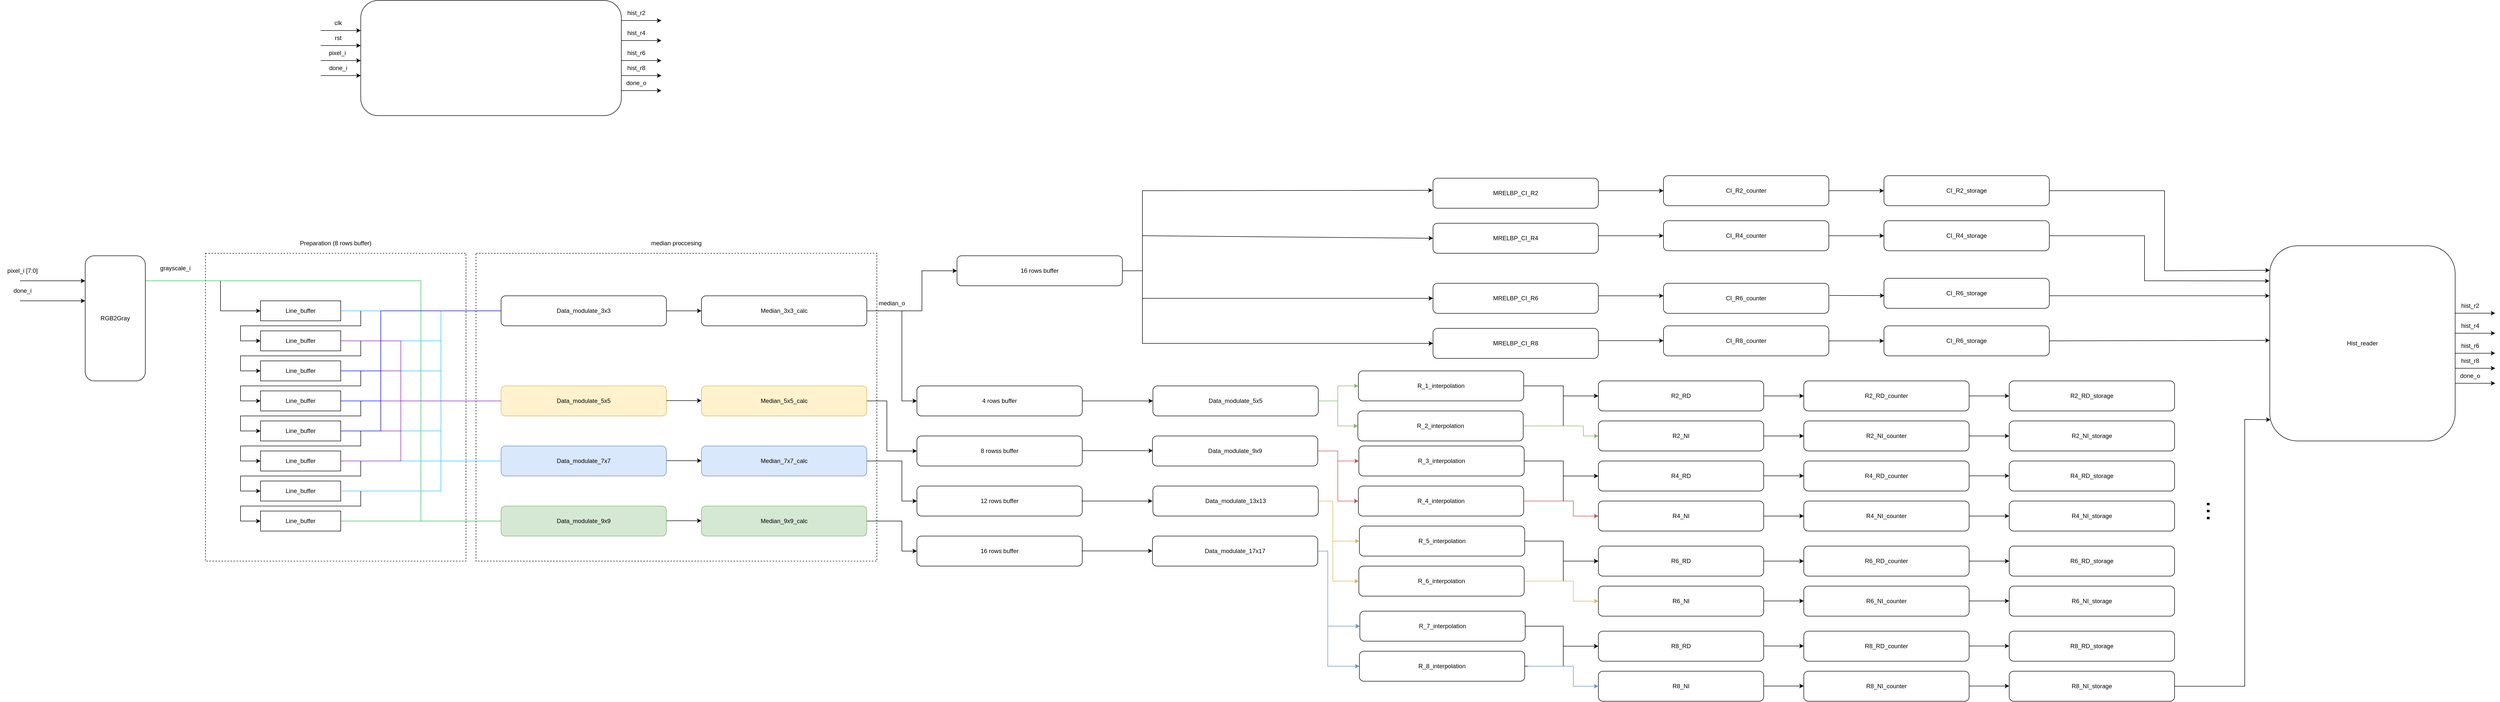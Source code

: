 <mxfile version="25.0.3">
  <diagram id="WNxnk0LURHfRbP0s7R7I" name="Page-1">
    <mxGraphModel dx="2445" dy="813" grid="1" gridSize="10" guides="1" tooltips="1" connect="1" arrows="1" fold="1" page="1" pageScale="1" pageWidth="850" pageHeight="1100" math="0" shadow="0">
      <root>
        <mxCell id="0" />
        <mxCell id="1" parent="0" />
        <mxCell id="xcWUs8alpo8-Jp0Hv6Uv-5" value="" style="rounded=0;whiteSpace=wrap;html=1;dashed=1;" parent="1" vertex="1">
          <mxGeometry x="670" y="905" width="800" height="615" as="geometry" />
        </mxCell>
        <mxCell id="GmcOGzXTu3tJZgcI8re--47" value="" style="rounded=0;whiteSpace=wrap;html=1;dashed=1;" parent="1" vertex="1">
          <mxGeometry x="130" y="905" width="520" height="615" as="geometry" />
        </mxCell>
        <mxCell id="GmcOGzXTu3tJZgcI8re--1" value="grayscale_i" style="text;html=1;align=center;verticalAlign=middle;whiteSpace=wrap;rounded=0;" parent="1" vertex="1">
          <mxGeometry x="40" y="920" width="60" height="30" as="geometry" />
        </mxCell>
        <mxCell id="GmcOGzXTu3tJZgcI8re--2" value="Line_buffer" style="rounded=0;whiteSpace=wrap;html=1;" parent="1" vertex="1">
          <mxGeometry x="240" y="1000" width="160" height="40" as="geometry" />
        </mxCell>
        <mxCell id="GmcOGzXTu3tJZgcI8re--3" value="Line_buffer" style="rounded=0;whiteSpace=wrap;html=1;" parent="1" vertex="1">
          <mxGeometry x="240" y="1060" width="160" height="40" as="geometry" />
        </mxCell>
        <mxCell id="GmcOGzXTu3tJZgcI8re--4" value="Line_buffer" style="rounded=0;whiteSpace=wrap;html=1;" parent="1" vertex="1">
          <mxGeometry x="240" y="1120" width="160" height="40" as="geometry" />
        </mxCell>
        <mxCell id="GmcOGzXTu3tJZgcI8re--5" value="Line_buffer" style="rounded=0;whiteSpace=wrap;html=1;" parent="1" vertex="1">
          <mxGeometry x="240" y="1180" width="160" height="40" as="geometry" />
        </mxCell>
        <mxCell id="GmcOGzXTu3tJZgcI8re--6" value="Line_buffer" style="rounded=0;whiteSpace=wrap;html=1;" parent="1" vertex="1">
          <mxGeometry x="240" y="1240" width="160" height="40" as="geometry" />
        </mxCell>
        <mxCell id="GmcOGzXTu3tJZgcI8re--7" value="Line_buffer" style="rounded=0;whiteSpace=wrap;html=1;" parent="1" vertex="1">
          <mxGeometry x="240" y="1300" width="160" height="40" as="geometry" />
        </mxCell>
        <mxCell id="GmcOGzXTu3tJZgcI8re--8" value="Line_buffer" style="rounded=0;whiteSpace=wrap;html=1;" parent="1" vertex="1">
          <mxGeometry x="240" y="1360" width="160" height="40" as="geometry" />
        </mxCell>
        <mxCell id="GmcOGzXTu3tJZgcI8re--9" value="Line_buffer" style="rounded=0;whiteSpace=wrap;html=1;" parent="1" vertex="1">
          <mxGeometry x="240" y="1420" width="160" height="40" as="geometry" />
        </mxCell>
        <mxCell id="GmcOGzXTu3tJZgcI8re--10" value="" style="endArrow=classic;html=1;rounded=0;entryX=0;entryY=0.5;entryDx=0;entryDy=0;" parent="1" target="GmcOGzXTu3tJZgcI8re--2" edge="1">
          <mxGeometry width="50" height="50" relative="1" as="geometry">
            <mxPoint x="160" y="960" as="sourcePoint" />
            <mxPoint x="220" y="990" as="targetPoint" />
            <Array as="points">
              <mxPoint x="160" y="1020" />
            </Array>
          </mxGeometry>
        </mxCell>
        <mxCell id="GmcOGzXTu3tJZgcI8re--11" value="" style="endArrow=classic;html=1;rounded=0;exitX=1;exitY=0.5;exitDx=0;exitDy=0;entryX=0;entryY=0.5;entryDx=0;entryDy=0;" parent="1" source="GmcOGzXTu3tJZgcI8re--2" target="GmcOGzXTu3tJZgcI8re--3" edge="1">
          <mxGeometry width="50" height="50" relative="1" as="geometry">
            <mxPoint x="400" y="1060" as="sourcePoint" />
            <mxPoint x="450" y="1010" as="targetPoint" />
            <Array as="points">
              <mxPoint x="440" y="1020" />
              <mxPoint x="440" y="1050" />
              <mxPoint x="200" y="1050" />
              <mxPoint x="200" y="1080" />
            </Array>
          </mxGeometry>
        </mxCell>
        <mxCell id="GmcOGzXTu3tJZgcI8re--12" value="" style="endArrow=classic;html=1;rounded=0;exitX=1;exitY=0.5;exitDx=0;exitDy=0;entryX=0;entryY=0.5;entryDx=0;entryDy=0;" parent="1" source="GmcOGzXTu3tJZgcI8re--3" target="GmcOGzXTu3tJZgcI8re--4" edge="1">
          <mxGeometry width="50" height="50" relative="1" as="geometry">
            <mxPoint x="400" y="1130" as="sourcePoint" />
            <mxPoint x="450" y="1080" as="targetPoint" />
            <Array as="points">
              <mxPoint x="440" y="1080" />
              <mxPoint x="440" y="1110" />
              <mxPoint x="200" y="1110" />
              <mxPoint x="200" y="1140" />
            </Array>
          </mxGeometry>
        </mxCell>
        <mxCell id="GmcOGzXTu3tJZgcI8re--13" value="" style="endArrow=classic;html=1;rounded=0;exitX=1;exitY=0.5;exitDx=0;exitDy=0;entryX=0;entryY=0.5;entryDx=0;entryDy=0;" parent="1" edge="1">
          <mxGeometry width="50" height="50" relative="1" as="geometry">
            <mxPoint x="400" y="1140" as="sourcePoint" />
            <mxPoint x="240" y="1200" as="targetPoint" />
            <Array as="points">
              <mxPoint x="440" y="1140" />
              <mxPoint x="440" y="1170" />
              <mxPoint x="200" y="1170" />
              <mxPoint x="200" y="1200" />
            </Array>
          </mxGeometry>
        </mxCell>
        <mxCell id="GmcOGzXTu3tJZgcI8re--14" value="" style="endArrow=classic;html=1;rounded=0;exitX=1;exitY=0.5;exitDx=0;exitDy=0;entryX=0;entryY=0.5;entryDx=0;entryDy=0;" parent="1" edge="1">
          <mxGeometry width="50" height="50" relative="1" as="geometry">
            <mxPoint x="400" y="1200" as="sourcePoint" />
            <mxPoint x="240" y="1260" as="targetPoint" />
            <Array as="points">
              <mxPoint x="440" y="1200" />
              <mxPoint x="440" y="1230" />
              <mxPoint x="200" y="1230" />
              <mxPoint x="200" y="1260" />
            </Array>
          </mxGeometry>
        </mxCell>
        <mxCell id="GmcOGzXTu3tJZgcI8re--15" value="" style="endArrow=classic;html=1;rounded=0;exitX=1;exitY=0.5;exitDx=0;exitDy=0;entryX=0;entryY=0.5;entryDx=0;entryDy=0;" parent="1" edge="1">
          <mxGeometry width="50" height="50" relative="1" as="geometry">
            <mxPoint x="400" y="1260" as="sourcePoint" />
            <mxPoint x="240" y="1320" as="targetPoint" />
            <Array as="points">
              <mxPoint x="440" y="1260" />
              <mxPoint x="440" y="1290" />
              <mxPoint x="200" y="1290" />
              <mxPoint x="200" y="1320" />
            </Array>
          </mxGeometry>
        </mxCell>
        <mxCell id="GmcOGzXTu3tJZgcI8re--16" value="" style="endArrow=classic;html=1;rounded=0;exitX=1;exitY=0.5;exitDx=0;exitDy=0;entryX=0;entryY=0.5;entryDx=0;entryDy=0;" parent="1" edge="1">
          <mxGeometry width="50" height="50" relative="1" as="geometry">
            <mxPoint x="400" y="1320" as="sourcePoint" />
            <mxPoint x="240" y="1380" as="targetPoint" />
            <Array as="points">
              <mxPoint x="440" y="1320" />
              <mxPoint x="440" y="1350" />
              <mxPoint x="200" y="1350" />
              <mxPoint x="200" y="1380" />
            </Array>
          </mxGeometry>
        </mxCell>
        <mxCell id="GmcOGzXTu3tJZgcI8re--17" value="" style="endArrow=classic;html=1;rounded=0;exitX=1;exitY=0.5;exitDx=0;exitDy=0;entryX=0;entryY=0.5;entryDx=0;entryDy=0;" parent="1" edge="1">
          <mxGeometry width="50" height="50" relative="1" as="geometry">
            <mxPoint x="400" y="1380" as="sourcePoint" />
            <mxPoint x="240" y="1440" as="targetPoint" />
            <Array as="points">
              <mxPoint x="440" y="1380" />
              <mxPoint x="440" y="1410" />
              <mxPoint x="200" y="1410" />
              <mxPoint x="200" y="1440" />
            </Array>
          </mxGeometry>
        </mxCell>
        <mxCell id="GmcOGzXTu3tJZgcI8re--18" value="Data_modulate_3x3" style="rounded=1;whiteSpace=wrap;html=1;" parent="1" vertex="1">
          <mxGeometry x="720" y="990" width="330" height="60" as="geometry" />
        </mxCell>
        <mxCell id="GmcOGzXTu3tJZgcI8re--19" value="Data_modulate_5x5" style="rounded=1;whiteSpace=wrap;html=1;fillColor=#fff2cc;strokeColor=#d6b656;" parent="1" vertex="1">
          <mxGeometry x="720" y="1170" width="330" height="60" as="geometry" />
        </mxCell>
        <mxCell id="GmcOGzXTu3tJZgcI8re--20" value="Data_modulate_7x7" style="rounded=1;whiteSpace=wrap;html=1;fillColor=#dae8fc;strokeColor=#6c8ebf;" parent="1" vertex="1">
          <mxGeometry x="720" y="1290" width="330" height="60" as="geometry" />
        </mxCell>
        <mxCell id="GmcOGzXTu3tJZgcI8re--21" value="Data_modulate_9x9" style="rounded=1;whiteSpace=wrap;html=1;fillColor=#d5e8d4;strokeColor=#82b366;" parent="1" vertex="1">
          <mxGeometry x="720" y="1410" width="330" height="60" as="geometry" />
        </mxCell>
        <mxCell id="GmcOGzXTu3tJZgcI8re--22" value="" style="endArrow=none;html=1;rounded=0;entryX=0;entryY=0.5;entryDx=0;entryDy=0;exitX=1;exitY=0.5;exitDx=0;exitDy=0;fillColor=#f8cecc;strokeColor=#39B85B;" parent="1" source="GmcOGzXTu3tJZgcI8re--9" target="GmcOGzXTu3tJZgcI8re--21" edge="1">
          <mxGeometry width="50" height="50" relative="1" as="geometry">
            <mxPoint x="520" y="1380" as="sourcePoint" />
            <mxPoint x="570" y="1330" as="targetPoint" />
          </mxGeometry>
        </mxCell>
        <mxCell id="GmcOGzXTu3tJZgcI8re--23" value="" style="endArrow=none;html=1;rounded=0;entryX=1;entryY=0.5;entryDx=0;entryDy=0;fillColor=#f8cecc;strokeColor=#39B85B;" parent="1" target="GmcOGzXTu3tJZgcI8re--8" edge="1">
          <mxGeometry width="50" height="50" relative="1" as="geometry">
            <mxPoint x="560" y="1440" as="sourcePoint" />
            <mxPoint x="610" y="1330" as="targetPoint" />
            <Array as="points">
              <mxPoint x="560" y="1380" />
            </Array>
          </mxGeometry>
        </mxCell>
        <mxCell id="GmcOGzXTu3tJZgcI8re--24" value="" style="endArrow=none;html=1;rounded=0;entryX=1;entryY=0.5;entryDx=0;entryDy=0;fillColor=#f8cecc;strokeColor=#39B85B;" parent="1" target="GmcOGzXTu3tJZgcI8re--7" edge="1">
          <mxGeometry width="50" height="50" relative="1" as="geometry">
            <mxPoint x="560" y="1440" as="sourcePoint" />
            <mxPoint x="400" y="1380" as="targetPoint" />
            <Array as="points">
              <mxPoint x="560" y="1320" />
            </Array>
          </mxGeometry>
        </mxCell>
        <mxCell id="GmcOGzXTu3tJZgcI8re--25" value="" style="endArrow=none;html=1;rounded=0;entryX=1;entryY=0.5;entryDx=0;entryDy=0;fillColor=#f8cecc;strokeColor=#39B85B;" parent="1" target="GmcOGzXTu3tJZgcI8re--6" edge="1">
          <mxGeometry width="50" height="50" relative="1" as="geometry">
            <mxPoint x="560" y="1440" as="sourcePoint" />
            <mxPoint x="400" y="1320" as="targetPoint" />
            <Array as="points">
              <mxPoint x="560" y="1260" />
            </Array>
          </mxGeometry>
        </mxCell>
        <mxCell id="GmcOGzXTu3tJZgcI8re--26" value="" style="endArrow=none;html=1;rounded=0;entryX=1;entryY=0.5;entryDx=0;entryDy=0;fillColor=#f8cecc;strokeColor=#39B85B;" parent="1" target="GmcOGzXTu3tJZgcI8re--5" edge="1">
          <mxGeometry width="50" height="50" relative="1" as="geometry">
            <mxPoint x="560" y="1440" as="sourcePoint" />
            <mxPoint x="400" y="1260" as="targetPoint" />
            <Array as="points">
              <mxPoint x="560" y="1200" />
            </Array>
          </mxGeometry>
        </mxCell>
        <mxCell id="GmcOGzXTu3tJZgcI8re--27" value="" style="endArrow=none;html=1;rounded=0;entryX=1;entryY=0.5;entryDx=0;entryDy=0;fillColor=#f8cecc;strokeColor=#39B85B;" parent="1" target="GmcOGzXTu3tJZgcI8re--4" edge="1">
          <mxGeometry width="50" height="50" relative="1" as="geometry">
            <mxPoint x="560" y="1440" as="sourcePoint" />
            <mxPoint x="400" y="1200" as="targetPoint" />
            <Array as="points">
              <mxPoint x="560" y="1140" />
            </Array>
          </mxGeometry>
        </mxCell>
        <mxCell id="GmcOGzXTu3tJZgcI8re--28" value="" style="endArrow=none;html=1;rounded=0;entryX=1;entryY=0.5;entryDx=0;entryDy=0;fillColor=#f8cecc;strokeColor=#39B85B;" parent="1" target="GmcOGzXTu3tJZgcI8re--3" edge="1">
          <mxGeometry width="50" height="50" relative="1" as="geometry">
            <mxPoint x="560" y="1440" as="sourcePoint" />
            <mxPoint x="400" y="1140" as="targetPoint" />
            <Array as="points">
              <mxPoint x="560" y="1080" />
            </Array>
          </mxGeometry>
        </mxCell>
        <mxCell id="GmcOGzXTu3tJZgcI8re--29" value="" style="endArrow=none;html=1;rounded=0;entryX=1;entryY=0.5;entryDx=0;entryDy=0;fillColor=#f8cecc;strokeColor=#39B85B;" parent="1" target="GmcOGzXTu3tJZgcI8re--2" edge="1">
          <mxGeometry width="50" height="50" relative="1" as="geometry">
            <mxPoint x="560" y="1440" as="sourcePoint" />
            <mxPoint x="400" y="1080" as="targetPoint" />
            <Array as="points">
              <mxPoint x="560" y="1020" />
            </Array>
          </mxGeometry>
        </mxCell>
        <mxCell id="GmcOGzXTu3tJZgcI8re--30" value="" style="endArrow=none;html=1;rounded=0;fillColor=#f8cecc;strokeColor=#39B85B;" parent="1" edge="1">
          <mxGeometry width="50" height="50" relative="1" as="geometry">
            <mxPoint x="560" y="1440" as="sourcePoint" />
            <mxPoint x="10" y="960" as="targetPoint" />
            <Array as="points">
              <mxPoint x="560" y="960" />
            </Array>
          </mxGeometry>
        </mxCell>
        <mxCell id="GmcOGzXTu3tJZgcI8re--31" value="" style="endArrow=none;html=1;rounded=0;exitX=1;exitY=0.5;exitDx=0;exitDy=0;entryX=0;entryY=0.5;entryDx=0;entryDy=0;strokeColor=#2EC0FF;" parent="1" source="GmcOGzXTu3tJZgcI8re--8" target="GmcOGzXTu3tJZgcI8re--20" edge="1">
          <mxGeometry width="50" height="50" relative="1" as="geometry">
            <mxPoint x="670" y="1360" as="sourcePoint" />
            <mxPoint x="720" y="1310" as="targetPoint" />
            <Array as="points">
              <mxPoint x="600" y="1380" />
              <mxPoint x="600" y="1320" />
            </Array>
          </mxGeometry>
        </mxCell>
        <mxCell id="GmcOGzXTu3tJZgcI8re--32" value="" style="endArrow=none;html=1;rounded=0;exitX=1;exitY=0.5;exitDx=0;exitDy=0;entryX=0;entryY=0.5;entryDx=0;entryDy=0;strokeColor=#2EC0FF;" parent="1" source="GmcOGzXTu3tJZgcI8re--7" target="GmcOGzXTu3tJZgcI8re--20" edge="1">
          <mxGeometry width="50" height="50" relative="1" as="geometry">
            <mxPoint x="590" y="1310" as="sourcePoint" />
            <mxPoint x="640" y="1260" as="targetPoint" />
          </mxGeometry>
        </mxCell>
        <mxCell id="GmcOGzXTu3tJZgcI8re--33" value="" style="endArrow=none;html=1;rounded=0;exitX=1;exitY=0.5;exitDx=0;exitDy=0;entryX=0;entryY=0.5;entryDx=0;entryDy=0;strokeColor=#2EC0FF;" parent="1" source="GmcOGzXTu3tJZgcI8re--6" target="GmcOGzXTu3tJZgcI8re--20" edge="1">
          <mxGeometry width="50" height="50" relative="1" as="geometry">
            <mxPoint x="620" y="1280" as="sourcePoint" />
            <mxPoint x="670" y="1230" as="targetPoint" />
            <Array as="points">
              <mxPoint x="600" y="1260" />
              <mxPoint x="600" y="1320" />
            </Array>
          </mxGeometry>
        </mxCell>
        <mxCell id="GmcOGzXTu3tJZgcI8re--34" value="" style="endArrow=none;html=1;rounded=0;exitX=1;exitY=0.5;exitDx=0;exitDy=0;entryX=0;entryY=0.5;entryDx=0;entryDy=0;strokeColor=#2EC0FF;" parent="1" source="GmcOGzXTu3tJZgcI8re--5" edge="1">
          <mxGeometry width="50" height="50" relative="1" as="geometry">
            <mxPoint x="400" y="1260" as="sourcePoint" />
            <mxPoint x="720" y="1320" as="targetPoint" />
            <Array as="points">
              <mxPoint x="600" y="1200" />
              <mxPoint x="600" y="1320" />
            </Array>
          </mxGeometry>
        </mxCell>
        <mxCell id="GmcOGzXTu3tJZgcI8re--35" value="" style="endArrow=none;html=1;rounded=0;exitX=1;exitY=0.5;exitDx=0;exitDy=0;entryX=0;entryY=0.5;entryDx=0;entryDy=0;strokeColor=#2EC0FF;" parent="1" source="GmcOGzXTu3tJZgcI8re--4" edge="1">
          <mxGeometry width="50" height="50" relative="1" as="geometry">
            <mxPoint x="400" y="1200" as="sourcePoint" />
            <mxPoint x="720" y="1320" as="targetPoint" />
            <Array as="points">
              <mxPoint x="600" y="1140" />
              <mxPoint x="600" y="1320" />
            </Array>
          </mxGeometry>
        </mxCell>
        <mxCell id="GmcOGzXTu3tJZgcI8re--36" value="" style="endArrow=none;html=1;rounded=0;entryX=0;entryY=0.5;entryDx=0;entryDy=0;exitX=1;exitY=0.5;exitDx=0;exitDy=0;strokeColor=#2EC0FF;" parent="1" source="GmcOGzXTu3tJZgcI8re--3" edge="1">
          <mxGeometry width="50" height="50" relative="1" as="geometry">
            <mxPoint x="410" y="1080" as="sourcePoint" />
            <mxPoint x="720" y="1320" as="targetPoint" />
            <Array as="points">
              <mxPoint x="600" y="1080" />
              <mxPoint x="600" y="1320" />
            </Array>
          </mxGeometry>
        </mxCell>
        <mxCell id="GmcOGzXTu3tJZgcI8re--37" value="" style="endArrow=none;html=1;rounded=0;entryX=0;entryY=0.5;entryDx=0;entryDy=0;exitX=1;exitY=0.5;exitDx=0;exitDy=0;strokeColor=#2EC0FF;" parent="1" source="GmcOGzXTu3tJZgcI8re--2" edge="1">
          <mxGeometry width="50" height="50" relative="1" as="geometry">
            <mxPoint x="400" y="1080" as="sourcePoint" />
            <mxPoint x="720" y="1320" as="targetPoint" />
            <Array as="points">
              <mxPoint x="600" y="1020" />
              <mxPoint x="600" y="1320" />
            </Array>
          </mxGeometry>
        </mxCell>
        <mxCell id="GmcOGzXTu3tJZgcI8re--38" value="" style="endArrow=none;html=1;rounded=0;entryX=0;entryY=0.5;entryDx=0;entryDy=0;exitX=1;exitY=0.5;exitDx=0;exitDy=0;strokeColor=#8825ad;" parent="1" source="GmcOGzXTu3tJZgcI8re--7" target="GmcOGzXTu3tJZgcI8re--19" edge="1">
          <mxGeometry width="50" height="50" relative="1" as="geometry">
            <mxPoint x="590" y="1270" as="sourcePoint" />
            <mxPoint x="640" y="1220" as="targetPoint" />
            <Array as="points">
              <mxPoint x="520" y="1320" />
              <mxPoint x="520" y="1200" />
            </Array>
          </mxGeometry>
        </mxCell>
        <mxCell id="GmcOGzXTu3tJZgcI8re--39" value="" style="endArrow=none;html=1;rounded=0;entryX=0;entryY=0.5;entryDx=0;entryDy=0;exitX=1;exitY=0.5;exitDx=0;exitDy=0;strokeColor=#8825ad;" parent="1" source="GmcOGzXTu3tJZgcI8re--5" target="GmcOGzXTu3tJZgcI8re--19" edge="1">
          <mxGeometry width="50" height="50" relative="1" as="geometry">
            <mxPoint x="620" y="1280" as="sourcePoint" />
            <mxPoint x="670" y="1230" as="targetPoint" />
          </mxGeometry>
        </mxCell>
        <mxCell id="GmcOGzXTu3tJZgcI8re--40" value="" style="endArrow=none;html=1;rounded=0;entryX=0;entryY=0.5;entryDx=0;entryDy=0;exitX=1;exitY=0.5;exitDx=0;exitDy=0;strokeColor=#8825ad;" parent="1" source="GmcOGzXTu3tJZgcI8re--6" target="GmcOGzXTu3tJZgcI8re--19" edge="1">
          <mxGeometry width="50" height="50" relative="1" as="geometry">
            <mxPoint x="480" y="1380" as="sourcePoint" />
            <mxPoint x="530" y="1330" as="targetPoint" />
            <Array as="points">
              <mxPoint x="520" y="1260" />
              <mxPoint x="520" y="1200" />
            </Array>
          </mxGeometry>
        </mxCell>
        <mxCell id="GmcOGzXTu3tJZgcI8re--41" value="" style="endArrow=none;html=1;rounded=0;exitX=1;exitY=0.5;exitDx=0;exitDy=0;entryX=0;entryY=0.5;entryDx=0;entryDy=0;strokeColor=#8825ad;" parent="1" source="GmcOGzXTu3tJZgcI8re--4" target="GmcOGzXTu3tJZgcI8re--19" edge="1">
          <mxGeometry width="50" height="50" relative="1" as="geometry">
            <mxPoint x="400" y="1140" as="sourcePoint" />
            <mxPoint x="570" y="1110" as="targetPoint" />
            <Array as="points">
              <mxPoint x="520" y="1140" />
              <mxPoint x="520" y="1200" />
            </Array>
          </mxGeometry>
        </mxCell>
        <mxCell id="GmcOGzXTu3tJZgcI8re--42" value="" style="endArrow=none;html=1;rounded=0;entryX=0;entryY=0.5;entryDx=0;entryDy=0;exitX=1;exitY=0.5;exitDx=0;exitDy=0;strokeColor=#8825ad;" parent="1" source="GmcOGzXTu3tJZgcI8re--3" target="GmcOGzXTu3tJZgcI8re--19" edge="1">
          <mxGeometry width="50" height="50" relative="1" as="geometry">
            <mxPoint x="510" y="1240" as="sourcePoint" />
            <mxPoint x="560" y="1190" as="targetPoint" />
            <Array as="points">
              <mxPoint x="520" y="1080" />
              <mxPoint x="520" y="1200" />
            </Array>
          </mxGeometry>
        </mxCell>
        <mxCell id="GmcOGzXTu3tJZgcI8re--43" value="" style="endArrow=none;html=1;rounded=0;entryX=0;entryY=0.5;entryDx=0;entryDy=0;exitX=1;exitY=0.5;exitDx=0;exitDy=0;fillColor=#f8cecc;strokeColor=#0000FF;" parent="1" source="GmcOGzXTu3tJZgcI8re--6" target="GmcOGzXTu3tJZgcI8re--18" edge="1">
          <mxGeometry width="50" height="50" relative="1" as="geometry">
            <mxPoint x="660" y="1090" as="sourcePoint" />
            <mxPoint x="710" y="1040" as="targetPoint" />
            <Array as="points">
              <mxPoint x="440" y="1260" />
              <mxPoint x="480" y="1260" />
              <mxPoint x="480" y="1020" />
            </Array>
          </mxGeometry>
        </mxCell>
        <mxCell id="GmcOGzXTu3tJZgcI8re--44" value="" style="endArrow=none;html=1;rounded=0;entryX=0;entryY=0.5;entryDx=0;entryDy=0;fillColor=#f8cecc;strokeColor=#0000FF;exitX=1;exitY=0.5;exitDx=0;exitDy=0;" parent="1" source="GmcOGzXTu3tJZgcI8re--5" target="GmcOGzXTu3tJZgcI8re--18" edge="1">
          <mxGeometry width="50" height="50" relative="1" as="geometry">
            <mxPoint x="470" y="1110" as="sourcePoint" />
            <mxPoint x="580" y="1090" as="targetPoint" />
            <Array as="points">
              <mxPoint x="480" y="1200" />
              <mxPoint x="480" y="1020" />
            </Array>
          </mxGeometry>
        </mxCell>
        <mxCell id="GmcOGzXTu3tJZgcI8re--45" value="" style="endArrow=none;html=1;rounded=0;entryX=0;entryY=0.5;entryDx=0;entryDy=0;exitX=1;exitY=0.5;exitDx=0;exitDy=0;fillColor=#f8cecc;strokeColor=#0000FF;" parent="1" source="GmcOGzXTu3tJZgcI8re--4" target="GmcOGzXTu3tJZgcI8re--18" edge="1">
          <mxGeometry width="50" height="50" relative="1" as="geometry">
            <mxPoint x="530" y="1140" as="sourcePoint" />
            <mxPoint x="580" y="1090" as="targetPoint" />
            <Array as="points">
              <mxPoint x="480" y="1140" />
              <mxPoint x="480" y="1020" />
            </Array>
          </mxGeometry>
        </mxCell>
        <mxCell id="GmcOGzXTu3tJZgcI8re--48" value="Preparation (8 rows buffer)" style="text;html=1;align=center;verticalAlign=middle;whiteSpace=wrap;rounded=0;" parent="1" vertex="1">
          <mxGeometry x="290" y="870" width="200" height="30" as="geometry" />
        </mxCell>
        <mxCell id="GmcOGzXTu3tJZgcI8re--49" value="" style="endArrow=classic;html=1;rounded=0;exitX=1;exitY=0.5;exitDx=0;exitDy=0;" parent="1" source="GmcOGzXTu3tJZgcI8re--18" edge="1">
          <mxGeometry width="50" height="50" relative="1" as="geometry">
            <mxPoint x="1130" y="1060" as="sourcePoint" />
            <mxPoint x="1120" y="1020" as="targetPoint" />
          </mxGeometry>
        </mxCell>
        <mxCell id="GmcOGzXTu3tJZgcI8re--53" value="" style="endArrow=classic;html=1;rounded=0;exitX=1;exitY=0.5;exitDx=0;exitDy=0;" parent="1" edge="1">
          <mxGeometry width="50" height="50" relative="1" as="geometry">
            <mxPoint x="1050" y="1199.41" as="sourcePoint" />
            <mxPoint x="1120" y="1199.41" as="targetPoint" />
          </mxGeometry>
        </mxCell>
        <mxCell id="GmcOGzXTu3tJZgcI8re--54" value="" style="endArrow=classic;html=1;rounded=0;exitX=1;exitY=0.5;exitDx=0;exitDy=0;" parent="1" edge="1">
          <mxGeometry width="50" height="50" relative="1" as="geometry">
            <mxPoint x="1050" y="1319.41" as="sourcePoint" />
            <mxPoint x="1120" y="1319.41" as="targetPoint" />
          </mxGeometry>
        </mxCell>
        <mxCell id="GmcOGzXTu3tJZgcI8re--55" value="" style="endArrow=classic;html=1;rounded=0;exitX=1;exitY=0.5;exitDx=0;exitDy=0;" parent="1" edge="1">
          <mxGeometry width="50" height="50" relative="1" as="geometry">
            <mxPoint x="1050" y="1439.41" as="sourcePoint" />
            <mxPoint x="1120" y="1439.41" as="targetPoint" />
          </mxGeometry>
        </mxCell>
        <mxCell id="GmcOGzXTu3tJZgcI8re--56" value="Median_3x3_calc" style="rounded=1;whiteSpace=wrap;html=1;" parent="1" vertex="1">
          <mxGeometry x="1120" y="990" width="330" height="60" as="geometry" />
        </mxCell>
        <mxCell id="GmcOGzXTu3tJZgcI8re--57" value="Median_5x5_calc" style="rounded=1;whiteSpace=wrap;html=1;fillColor=#fff2cc;strokeColor=#d6b656;" parent="1" vertex="1">
          <mxGeometry x="1120" y="1170" width="330" height="60" as="geometry" />
        </mxCell>
        <mxCell id="GmcOGzXTu3tJZgcI8re--58" value="Median_7x7_calc" style="rounded=1;whiteSpace=wrap;html=1;fillColor=#dae8fc;strokeColor=#6c8ebf;" parent="1" vertex="1">
          <mxGeometry x="1120" y="1290" width="330" height="60" as="geometry" />
        </mxCell>
        <mxCell id="GmcOGzXTu3tJZgcI8re--59" value="Median_9x9_calc" style="rounded=1;whiteSpace=wrap;html=1;fillColor=#d5e8d4;strokeColor=#82b366;" parent="1" vertex="1">
          <mxGeometry x="1120" y="1410" width="330" height="60" as="geometry" />
        </mxCell>
        <mxCell id="GmcOGzXTu3tJZgcI8re--84" value="median_o" style="text;html=1;align=center;verticalAlign=middle;whiteSpace=wrap;rounded=0;" parent="1" vertex="1">
          <mxGeometry x="1470" y="990" width="60" height="30" as="geometry" />
        </mxCell>
        <mxCell id="xcWUs8alpo8-Jp0Hv6Uv-1" value="4 rows buffer" style="rounded=1;whiteSpace=wrap;html=1;" parent="1" vertex="1">
          <mxGeometry x="1550" y="1170" width="330" height="60" as="geometry" />
        </mxCell>
        <mxCell id="xcWUs8alpo8-Jp0Hv6Uv-2" value="8 rowss buffer" style="rounded=1;whiteSpace=wrap;html=1;" parent="1" vertex="1">
          <mxGeometry x="1550" y="1270" width="330" height="60" as="geometry" />
        </mxCell>
        <mxCell id="xcWUs8alpo8-Jp0Hv6Uv-3" value="12 rows buffer" style="rounded=1;whiteSpace=wrap;html=1;" parent="1" vertex="1">
          <mxGeometry x="1550" y="1370" width="330" height="60" as="geometry" />
        </mxCell>
        <mxCell id="xcWUs8alpo8-Jp0Hv6Uv-4" value="16 rows buffer" style="rounded=1;whiteSpace=wrap;html=1;" parent="1" vertex="1">
          <mxGeometry x="1550" y="1470" width="330" height="60" as="geometry" />
        </mxCell>
        <mxCell id="xcWUs8alpo8-Jp0Hv6Uv-7" value="median proccesing" style="text;html=1;align=center;verticalAlign=middle;whiteSpace=wrap;rounded=0;" parent="1" vertex="1">
          <mxGeometry x="970" y="870" width="200" height="30" as="geometry" />
        </mxCell>
        <mxCell id="xcWUs8alpo8-Jp0Hv6Uv-8" value="" style="endArrow=classic;html=1;rounded=0;exitX=1;exitY=0.5;exitDx=0;exitDy=0;entryX=0;entryY=0.5;entryDx=0;entryDy=0;" parent="1" source="GmcOGzXTu3tJZgcI8re--56" target="xcWUs8alpo8-Jp0Hv6Uv-1" edge="1">
          <mxGeometry width="50" height="50" relative="1" as="geometry">
            <mxPoint x="1990" y="1230" as="sourcePoint" />
            <mxPoint x="2040" y="1180" as="targetPoint" />
            <Array as="points">
              <mxPoint x="1520" y="1020" />
              <mxPoint x="1520" y="1200" />
            </Array>
          </mxGeometry>
        </mxCell>
        <mxCell id="xcWUs8alpo8-Jp0Hv6Uv-9" value="" style="endArrow=classic;html=1;rounded=0;exitX=1;exitY=0.5;exitDx=0;exitDy=0;entryX=0;entryY=0.5;entryDx=0;entryDy=0;" parent="1" source="GmcOGzXTu3tJZgcI8re--57" target="xcWUs8alpo8-Jp0Hv6Uv-2" edge="1">
          <mxGeometry width="50" height="50" relative="1" as="geometry">
            <mxPoint x="1990" y="1230" as="sourcePoint" />
            <mxPoint x="1540" y="1300" as="targetPoint" />
            <Array as="points">
              <mxPoint x="1490" y="1200" />
              <mxPoint x="1490" y="1300" />
            </Array>
          </mxGeometry>
        </mxCell>
        <mxCell id="xcWUs8alpo8-Jp0Hv6Uv-10" value="" style="endArrow=classic;html=1;rounded=0;exitX=1;exitY=0.5;exitDx=0;exitDy=0;entryX=0;entryY=0.5;entryDx=0;entryDy=0;" parent="1" source="GmcOGzXTu3tJZgcI8re--58" target="xcWUs8alpo8-Jp0Hv6Uv-3" edge="1">
          <mxGeometry width="50" height="50" relative="1" as="geometry">
            <mxPoint x="1530" y="1325" as="sourcePoint" />
            <mxPoint x="1580" y="1275" as="targetPoint" />
            <Array as="points">
              <mxPoint x="1520" y="1320" />
              <mxPoint x="1520" y="1400" />
            </Array>
          </mxGeometry>
        </mxCell>
        <mxCell id="xcWUs8alpo8-Jp0Hv6Uv-11" value="" style="endArrow=classic;html=1;rounded=0;exitX=1;exitY=0.5;exitDx=0;exitDy=0;entryX=0;entryY=0.5;entryDx=0;entryDy=0;" parent="1" source="GmcOGzXTu3tJZgcI8re--59" target="xcWUs8alpo8-Jp0Hv6Uv-4" edge="1">
          <mxGeometry width="50" height="50" relative="1" as="geometry">
            <mxPoint x="1850" y="1450" as="sourcePoint" />
            <mxPoint x="1900" y="1400" as="targetPoint" />
            <Array as="points">
              <mxPoint x="1520" y="1440" />
              <mxPoint x="1520" y="1500" />
            </Array>
          </mxGeometry>
        </mxCell>
        <mxCell id="cKaFTFPh17Z6DULblfAX-4" value="16 rows buffer" style="rounded=1;whiteSpace=wrap;html=1;" parent="1" vertex="1">
          <mxGeometry x="1630" y="910" width="330" height="60" as="geometry" />
        </mxCell>
        <mxCell id="cKaFTFPh17Z6DULblfAX-6" value="" style="endArrow=classic;html=1;rounded=0;exitX=1;exitY=0.5;exitDx=0;exitDy=0;entryX=0;entryY=0.5;entryDx=0;entryDy=0;" parent="1" source="GmcOGzXTu3tJZgcI8re--56" target="cKaFTFPh17Z6DULblfAX-4" edge="1">
          <mxGeometry width="50" height="50" relative="1" as="geometry">
            <mxPoint x="1650" y="1070" as="sourcePoint" />
            <mxPoint x="1700" y="1020" as="targetPoint" />
            <Array as="points">
              <mxPoint x="1560" y="1020" />
              <mxPoint x="1560" y="940" />
            </Array>
          </mxGeometry>
        </mxCell>
        <mxCell id="cKaFTFPh17Z6DULblfAX-9" value="MRELBP_CI_R2" style="rounded=1;whiteSpace=wrap;html=1;" parent="1" vertex="1">
          <mxGeometry x="2580" y="755" width="330" height="60" as="geometry" />
        </mxCell>
        <mxCell id="cKaFTFPh17Z6DULblfAX-10" value="MRELBP_CI_R4" style="rounded=1;whiteSpace=wrap;html=1;" parent="1" vertex="1">
          <mxGeometry x="2580" y="845" width="330" height="60" as="geometry" />
        </mxCell>
        <mxCell id="cKaFTFPh17Z6DULblfAX-11" value="MRELBP_CI_R6" style="rounded=1;whiteSpace=wrap;html=1;" parent="1" vertex="1">
          <mxGeometry x="2580" y="965" width="330" height="60" as="geometry" />
        </mxCell>
        <mxCell id="cKaFTFPh17Z6DULblfAX-12" value="MRELBP_CI_R8" style="rounded=1;whiteSpace=wrap;html=1;" parent="1" vertex="1">
          <mxGeometry x="2580" y="1055" width="330" height="60" as="geometry" />
        </mxCell>
        <mxCell id="oXViZq4bpHaVGdFtksc9-2" value="" style="endArrow=classic;html=1;rounded=0;" parent="1" edge="1">
          <mxGeometry width="50" height="50" relative="1" as="geometry">
            <mxPoint x="-240" y="960" as="sourcePoint" />
            <mxPoint x="-110" y="960" as="targetPoint" />
          </mxGeometry>
        </mxCell>
        <mxCell id="oXViZq4bpHaVGdFtksc9-3" value="" style="endArrow=classic;html=1;rounded=0;" parent="1" edge="1">
          <mxGeometry width="50" height="50" relative="1" as="geometry">
            <mxPoint x="-240" y="1000" as="sourcePoint" />
            <mxPoint x="-110" y="1000" as="targetPoint" />
          </mxGeometry>
        </mxCell>
        <mxCell id="oXViZq4bpHaVGdFtksc9-5" value="pixel_i [7:0]" style="text;html=1;align=center;verticalAlign=middle;whiteSpace=wrap;rounded=0;" parent="1" vertex="1">
          <mxGeometry x="-280" y="925" width="90" height="30" as="geometry" />
        </mxCell>
        <mxCell id="oXViZq4bpHaVGdFtksc9-6" value="done_i" style="text;html=1;align=center;verticalAlign=middle;whiteSpace=wrap;rounded=0;" parent="1" vertex="1">
          <mxGeometry x="-280" y="965" width="90" height="30" as="geometry" />
        </mxCell>
        <mxCell id="oXViZq4bpHaVGdFtksc9-7" value="" style="endArrow=classic;html=1;rounded=0;exitX=1;exitY=0.5;exitDx=0;exitDy=0;entryX=-0.002;entryY=0.405;entryDx=0;entryDy=0;entryPerimeter=0;" parent="1" source="cKaFTFPh17Z6DULblfAX-4" target="cKaFTFPh17Z6DULblfAX-9" edge="1">
          <mxGeometry width="50" height="50" relative="1" as="geometry">
            <mxPoint x="2020" y="970" as="sourcePoint" />
            <mxPoint x="2101.66" y="779.36" as="targetPoint" />
            <Array as="points">
              <mxPoint x="2000" y="940" />
              <mxPoint x="2000" y="780" />
            </Array>
          </mxGeometry>
        </mxCell>
        <mxCell id="oXViZq4bpHaVGdFtksc9-8" value="" style="endArrow=classic;html=1;rounded=0;entryX=0;entryY=0.5;entryDx=0;entryDy=0;" parent="1" target="cKaFTFPh17Z6DULblfAX-10" edge="1">
          <mxGeometry width="50" height="50" relative="1" as="geometry">
            <mxPoint x="1960" y="940" as="sourcePoint" />
            <mxPoint x="2099.01" y="869.42" as="targetPoint" />
            <Array as="points">
              <mxPoint x="2000" y="940" />
              <mxPoint x="2000" y="870" />
            </Array>
          </mxGeometry>
        </mxCell>
        <mxCell id="oXViZq4bpHaVGdFtksc9-9" value="" style="endArrow=classic;html=1;rounded=0;exitX=1;exitY=0.5;exitDx=0;exitDy=0;entryX=0;entryY=0.5;entryDx=0;entryDy=0;" parent="1" source="cKaFTFPh17Z6DULblfAX-4" target="cKaFTFPh17Z6DULblfAX-11" edge="1">
          <mxGeometry width="50" height="50" relative="1" as="geometry">
            <mxPoint x="2030" y="1000" as="sourcePoint" />
            <mxPoint x="2100" y="995" as="targetPoint" />
            <Array as="points">
              <mxPoint x="2000" y="940" />
              <mxPoint x="2000" y="995" />
            </Array>
          </mxGeometry>
        </mxCell>
        <mxCell id="oXViZq4bpHaVGdFtksc9-11" value="" style="endArrow=classic;html=1;rounded=0;exitX=1;exitY=0.5;exitDx=0;exitDy=0;entryX=0;entryY=0.5;entryDx=0;entryDy=0;" parent="1" source="cKaFTFPh17Z6DULblfAX-4" target="cKaFTFPh17Z6DULblfAX-12" edge="1">
          <mxGeometry width="50" height="50" relative="1" as="geometry">
            <mxPoint x="2040" y="1040" as="sourcePoint" />
            <mxPoint x="2100" y="1085" as="targetPoint" />
            <Array as="points">
              <mxPoint x="2000" y="940" />
              <mxPoint x="2000" y="1085" />
            </Array>
          </mxGeometry>
        </mxCell>
        <mxCell id="oXViZq4bpHaVGdFtksc9-14" value="CI_R2_counter" style="rounded=1;whiteSpace=wrap;html=1;" parent="1" vertex="1">
          <mxGeometry x="3040" y="750" width="330" height="60" as="geometry" />
        </mxCell>
        <mxCell id="oXViZq4bpHaVGdFtksc9-15" value="RGB2Gray" style="rounded=1;whiteSpace=wrap;html=1;" parent="1" vertex="1">
          <mxGeometry x="-110" y="910" width="120" height="250" as="geometry" />
        </mxCell>
        <mxCell id="oXViZq4bpHaVGdFtksc9-16" value="" style="endArrow=classic;html=1;rounded=0;exitX=1;exitY=0.417;exitDx=0;exitDy=0;entryX=0;entryY=0.5;entryDx=0;entryDy=0;exitPerimeter=0;" parent="1" source="cKaFTFPh17Z6DULblfAX-9" target="oXViZq4bpHaVGdFtksc9-14" edge="1">
          <mxGeometry width="50" height="50" relative="1" as="geometry">
            <mxPoint x="3010" y="880" as="sourcePoint" />
            <mxPoint x="3060" y="830" as="targetPoint" />
          </mxGeometry>
        </mxCell>
        <mxCell id="oXViZq4bpHaVGdFtksc9-17" value="CI_R4_counter" style="rounded=1;whiteSpace=wrap;html=1;" parent="1" vertex="1">
          <mxGeometry x="3040" y="840" width="330" height="60" as="geometry" />
        </mxCell>
        <mxCell id="oXViZq4bpHaVGdFtksc9-18" value="CI_R6_counter" style="rounded=1;whiteSpace=wrap;html=1;" parent="1" vertex="1">
          <mxGeometry x="3040" y="965" width="330" height="60" as="geometry" />
        </mxCell>
        <mxCell id="oXViZq4bpHaVGdFtksc9-19" value="CI_R8_counter" style="rounded=1;whiteSpace=wrap;html=1;" parent="1" vertex="1">
          <mxGeometry x="3040" y="1050" width="330" height="60" as="geometry" />
        </mxCell>
        <mxCell id="oXViZq4bpHaVGdFtksc9-20" value="" style="endArrow=classic;html=1;rounded=0;exitX=1;exitY=0.417;exitDx=0;exitDy=0;entryX=0;entryY=0.5;entryDx=0;entryDy=0;exitPerimeter=0;" parent="1" edge="1">
          <mxGeometry width="50" height="50" relative="1" as="geometry">
            <mxPoint x="2910" y="870" as="sourcePoint" />
            <mxPoint x="3040" y="870" as="targetPoint" />
          </mxGeometry>
        </mxCell>
        <mxCell id="oXViZq4bpHaVGdFtksc9-21" value="" style="endArrow=classic;html=1;rounded=0;exitX=1;exitY=0.417;exitDx=0;exitDy=0;entryX=0;entryY=0.5;entryDx=0;entryDy=0;exitPerimeter=0;" parent="1" edge="1">
          <mxGeometry width="50" height="50" relative="1" as="geometry">
            <mxPoint x="2910" y="990" as="sourcePoint" />
            <mxPoint x="3040" y="990" as="targetPoint" />
          </mxGeometry>
        </mxCell>
        <mxCell id="oXViZq4bpHaVGdFtksc9-22" value="" style="endArrow=classic;html=1;rounded=0;exitX=1;exitY=0.417;exitDx=0;exitDy=0;entryX=0;entryY=0.5;entryDx=0;entryDy=0;exitPerimeter=0;" parent="1" edge="1">
          <mxGeometry width="50" height="50" relative="1" as="geometry">
            <mxPoint x="2910" y="1079.58" as="sourcePoint" />
            <mxPoint x="3040" y="1079.58" as="targetPoint" />
          </mxGeometry>
        </mxCell>
        <mxCell id="oXViZq4bpHaVGdFtksc9-23" value="CI_R2_storage" style="rounded=1;whiteSpace=wrap;html=1;" parent="1" vertex="1">
          <mxGeometry x="3480" y="750" width="330" height="60" as="geometry" />
        </mxCell>
        <mxCell id="oXViZq4bpHaVGdFtksc9-24" value="" style="endArrow=classic;html=1;rounded=0;exitX=1;exitY=0.5;exitDx=0;exitDy=0;entryX=0;entryY=0.5;entryDx=0;entryDy=0;" parent="1" source="oXViZq4bpHaVGdFtksc9-14" target="oXViZq4bpHaVGdFtksc9-23" edge="1">
          <mxGeometry width="50" height="50" relative="1" as="geometry">
            <mxPoint x="3450" y="865" as="sourcePoint" />
            <mxPoint x="3500" y="815" as="targetPoint" />
          </mxGeometry>
        </mxCell>
        <mxCell id="oXViZq4bpHaVGdFtksc9-25" value="CI_R4_storage" style="rounded=1;whiteSpace=wrap;html=1;" parent="1" vertex="1">
          <mxGeometry x="3480" y="840" width="330" height="60" as="geometry" />
        </mxCell>
        <mxCell id="oXViZq4bpHaVGdFtksc9-26" value="" style="endArrow=classic;html=1;rounded=0;exitX=1;exitY=0.5;exitDx=0;exitDy=0;entryX=0;entryY=0.5;entryDx=0;entryDy=0;" parent="1" target="oXViZq4bpHaVGdFtksc9-25" edge="1">
          <mxGeometry width="50" height="50" relative="1" as="geometry">
            <mxPoint x="3370" y="870" as="sourcePoint" />
            <mxPoint x="3500" y="905" as="targetPoint" />
          </mxGeometry>
        </mxCell>
        <mxCell id="oXViZq4bpHaVGdFtksc9-27" value="CI_R6_storage" style="rounded=1;whiteSpace=wrap;html=1;" parent="1" vertex="1">
          <mxGeometry x="3480" y="955" width="330" height="60" as="geometry" />
        </mxCell>
        <mxCell id="oXViZq4bpHaVGdFtksc9-28" value="" style="endArrow=classic;html=1;rounded=0;exitX=1.004;exitY=0.404;exitDx=0;exitDy=0;exitPerimeter=0;entryX=0.002;entryY=0.575;entryDx=0;entryDy=0;entryPerimeter=0;" parent="1" source="oXViZq4bpHaVGdFtksc9-18" target="oXViZq4bpHaVGdFtksc9-27" edge="1">
          <mxGeometry width="50" height="50" relative="1" as="geometry">
            <mxPoint x="3370" y="995" as="sourcePoint" />
            <mxPoint x="3480" y="994" as="targetPoint" />
          </mxGeometry>
        </mxCell>
        <mxCell id="oXViZq4bpHaVGdFtksc9-29" value="CI_R6_storage" style="rounded=1;whiteSpace=wrap;html=1;" parent="1" vertex="1">
          <mxGeometry x="3480" y="1050" width="330" height="60" as="geometry" />
        </mxCell>
        <mxCell id="oXViZq4bpHaVGdFtksc9-30" value="" style="endArrow=classic;html=1;rounded=0;exitX=1;exitY=0.5;exitDx=0;exitDy=0;entryX=0;entryY=0.5;entryDx=0;entryDy=0;" parent="1" target="oXViZq4bpHaVGdFtksc9-29" edge="1">
          <mxGeometry width="50" height="50" relative="1" as="geometry">
            <mxPoint x="3370" y="1080" as="sourcePoint" />
            <mxPoint x="3500" y="1115" as="targetPoint" />
          </mxGeometry>
        </mxCell>
        <mxCell id="oXViZq4bpHaVGdFtksc9-31" value="Data_modulate_5x5" style="rounded=1;whiteSpace=wrap;html=1;" parent="1" vertex="1">
          <mxGeometry x="2021" y="1170" width="330" height="60" as="geometry" />
        </mxCell>
        <mxCell id="oXViZq4bpHaVGdFtksc9-32" value="Data_modulate_9x9" style="rounded=1;whiteSpace=wrap;html=1;" parent="1" vertex="1">
          <mxGeometry x="2020" y="1270" width="330" height="60" as="geometry" />
        </mxCell>
        <mxCell id="oXViZq4bpHaVGdFtksc9-33" value="Data_modulate_13x13" style="rounded=1;whiteSpace=wrap;html=1;" parent="1" vertex="1">
          <mxGeometry x="2021" y="1370" width="330" height="60" as="geometry" />
        </mxCell>
        <mxCell id="oXViZq4bpHaVGdFtksc9-34" value="Data_modulate_17x17" style="rounded=1;whiteSpace=wrap;html=1;" parent="1" vertex="1">
          <mxGeometry x="2020" y="1470" width="330" height="60" as="geometry" />
        </mxCell>
        <mxCell id="oXViZq4bpHaVGdFtksc9-35" value="" style="endArrow=classic;html=1;rounded=0;exitX=1;exitY=0.5;exitDx=0;exitDy=0;entryX=0;entryY=0.5;entryDx=0;entryDy=0;" parent="1" source="xcWUs8alpo8-Jp0Hv6Uv-1" target="oXViZq4bpHaVGdFtksc9-31" edge="1">
          <mxGeometry width="50" height="50" relative="1" as="geometry">
            <mxPoint x="2260" y="1140" as="sourcePoint" />
            <mxPoint x="2310" y="1090" as="targetPoint" />
          </mxGeometry>
        </mxCell>
        <mxCell id="oXViZq4bpHaVGdFtksc9-36" value="" style="endArrow=classic;html=1;rounded=0;exitX=1;exitY=0.5;exitDx=0;exitDy=0;entryX=0;entryY=0.5;entryDx=0;entryDy=0;" parent="1" edge="1">
          <mxGeometry width="50" height="50" relative="1" as="geometry">
            <mxPoint x="1880" y="1299.33" as="sourcePoint" />
            <mxPoint x="2021" y="1299.33" as="targetPoint" />
          </mxGeometry>
        </mxCell>
        <mxCell id="oXViZq4bpHaVGdFtksc9-37" value="" style="endArrow=classic;html=1;rounded=0;exitX=1;exitY=0.5;exitDx=0;exitDy=0;entryX=0;entryY=0.5;entryDx=0;entryDy=0;" parent="1" edge="1">
          <mxGeometry width="50" height="50" relative="1" as="geometry">
            <mxPoint x="1879" y="1400" as="sourcePoint" />
            <mxPoint x="2020" y="1400" as="targetPoint" />
          </mxGeometry>
        </mxCell>
        <mxCell id="oXViZq4bpHaVGdFtksc9-38" value="" style="endArrow=classic;html=1;rounded=0;exitX=1;exitY=0.5;exitDx=0;exitDy=0;entryX=0;entryY=0.5;entryDx=0;entryDy=0;" parent="1" edge="1">
          <mxGeometry width="50" height="50" relative="1" as="geometry">
            <mxPoint x="1879" y="1499.67" as="sourcePoint" />
            <mxPoint x="2020" y="1499.67" as="targetPoint" />
          </mxGeometry>
        </mxCell>
        <mxCell id="oXViZq4bpHaVGdFtksc9-40" value="R_1_interpolation" style="rounded=1;whiteSpace=wrap;html=1;" parent="1" vertex="1">
          <mxGeometry x="2431" y="1140" width="330" height="60" as="geometry" />
        </mxCell>
        <mxCell id="oXViZq4bpHaVGdFtksc9-41" value="R_2_interpolation" style="rounded=1;whiteSpace=wrap;html=1;" parent="1" vertex="1">
          <mxGeometry x="2430" y="1220" width="330" height="60" as="geometry" />
        </mxCell>
        <mxCell id="oXViZq4bpHaVGdFtksc9-42" value="" style="endArrow=classic;html=1;rounded=0;exitX=1;exitY=0.5;exitDx=0;exitDy=0;entryX=0;entryY=0.5;entryDx=0;entryDy=0;fillColor=#d5e8d4;strokeColor=#82b366;" parent="1" source="oXViZq4bpHaVGdFtksc9-31" target="oXViZq4bpHaVGdFtksc9-40" edge="1">
          <mxGeometry width="50" height="50" relative="1" as="geometry">
            <mxPoint x="2390" y="1260" as="sourcePoint" />
            <mxPoint x="2440" y="1210" as="targetPoint" />
            <Array as="points">
              <mxPoint x="2390" y="1200" />
              <mxPoint x="2390" y="1170" />
            </Array>
          </mxGeometry>
        </mxCell>
        <mxCell id="oXViZq4bpHaVGdFtksc9-43" value="" style="endArrow=classic;html=1;rounded=0;exitX=1;exitY=0.5;exitDx=0;exitDy=0;entryX=0;entryY=0.5;entryDx=0;entryDy=0;fillColor=#d5e8d4;strokeColor=#82b366;" parent="1" source="oXViZq4bpHaVGdFtksc9-31" target="oXViZq4bpHaVGdFtksc9-41" edge="1">
          <mxGeometry width="50" height="50" relative="1" as="geometry">
            <mxPoint x="2370" y="1220" as="sourcePoint" />
            <mxPoint x="2420" y="1170" as="targetPoint" />
            <Array as="points">
              <mxPoint x="2390" y="1200" />
              <mxPoint x="2390" y="1250" />
            </Array>
          </mxGeometry>
        </mxCell>
        <mxCell id="oXViZq4bpHaVGdFtksc9-44" value="R_3_interpolation" style="rounded=1;whiteSpace=wrap;html=1;" parent="1" vertex="1">
          <mxGeometry x="2432" y="1290" width="330" height="60" as="geometry" />
        </mxCell>
        <mxCell id="oXViZq4bpHaVGdFtksc9-45" value="R_4_interpolation" style="rounded=1;whiteSpace=wrap;html=1;" parent="1" vertex="1">
          <mxGeometry x="2431" y="1370" width="330" height="60" as="geometry" />
        </mxCell>
        <mxCell id="oXViZq4bpHaVGdFtksc9-46" value="R_5_interpolation" style="rounded=1;whiteSpace=wrap;html=1;" parent="1" vertex="1">
          <mxGeometry x="2433" y="1450" width="330" height="60" as="geometry" />
        </mxCell>
        <mxCell id="oXViZq4bpHaVGdFtksc9-47" value="R_6_interpolation" style="rounded=1;whiteSpace=wrap;html=1;" parent="1" vertex="1">
          <mxGeometry x="2432" y="1530" width="330" height="60" as="geometry" />
        </mxCell>
        <mxCell id="oXViZq4bpHaVGdFtksc9-48" value="R_7_interpolation" style="rounded=1;whiteSpace=wrap;html=1;" parent="1" vertex="1">
          <mxGeometry x="2434" y="1620" width="330" height="60" as="geometry" />
        </mxCell>
        <mxCell id="oXViZq4bpHaVGdFtksc9-49" value="R_8_interpolation" style="rounded=1;whiteSpace=wrap;html=1;" parent="1" vertex="1">
          <mxGeometry x="2433" y="1700" width="330" height="60" as="geometry" />
        </mxCell>
        <mxCell id="oXViZq4bpHaVGdFtksc9-50" value="" style="endArrow=classic;html=1;rounded=0;exitX=1;exitY=0.5;exitDx=0;exitDy=0;entryX=0;entryY=0.5;entryDx=0;entryDy=0;fillColor=#f8cecc;strokeColor=#b85450;" parent="1" source="oXViZq4bpHaVGdFtksc9-32" target="oXViZq4bpHaVGdFtksc9-44" edge="1">
          <mxGeometry width="50" height="50" relative="1" as="geometry">
            <mxPoint x="2370" y="1330" as="sourcePoint" />
            <mxPoint x="2420" y="1280" as="targetPoint" />
            <Array as="points">
              <mxPoint x="2390" y="1300" />
              <mxPoint x="2390" y="1320" />
            </Array>
          </mxGeometry>
        </mxCell>
        <mxCell id="oXViZq4bpHaVGdFtksc9-51" value="" style="endArrow=classic;html=1;rounded=0;exitX=1;exitY=0.5;exitDx=0;exitDy=0;entryX=0;entryY=0.5;entryDx=0;entryDy=0;fillColor=#f8cecc;strokeColor=#b85450;" parent="1" source="oXViZq4bpHaVGdFtksc9-32" target="oXViZq4bpHaVGdFtksc9-45" edge="1">
          <mxGeometry width="50" height="50" relative="1" as="geometry">
            <mxPoint x="2380" y="1310" as="sourcePoint" />
            <mxPoint x="2430" y="1260" as="targetPoint" />
            <Array as="points">
              <mxPoint x="2390" y="1300" />
              <mxPoint x="2390" y="1400" />
            </Array>
          </mxGeometry>
        </mxCell>
        <mxCell id="oXViZq4bpHaVGdFtksc9-52" value="" style="endArrow=classic;html=1;rounded=0;exitX=1;exitY=0.5;exitDx=0;exitDy=0;entryX=0;entryY=0.5;entryDx=0;entryDy=0;fillColor=#fff2cc;strokeColor=#d6b656;" parent="1" source="oXViZq4bpHaVGdFtksc9-33" target="oXViZq4bpHaVGdFtksc9-46" edge="1">
          <mxGeometry width="50" height="50" relative="1" as="geometry">
            <mxPoint x="2340" y="1420" as="sourcePoint" />
            <mxPoint x="2390" y="1370" as="targetPoint" />
            <Array as="points">
              <mxPoint x="2380" y="1400" />
              <mxPoint x="2380" y="1480" />
            </Array>
          </mxGeometry>
        </mxCell>
        <mxCell id="oXViZq4bpHaVGdFtksc9-53" value="" style="endArrow=classic;html=1;rounded=0;exitX=1;exitY=0.5;exitDx=0;exitDy=0;entryX=0;entryY=0.5;entryDx=0;entryDy=0;fillColor=#fff2cc;strokeColor=#d6b656;" parent="1" source="oXViZq4bpHaVGdFtksc9-33" target="oXViZq4bpHaVGdFtksc9-47" edge="1">
          <mxGeometry width="50" height="50" relative="1" as="geometry">
            <mxPoint x="2340" y="1420" as="sourcePoint" />
            <mxPoint x="2390" y="1370" as="targetPoint" />
            <Array as="points">
              <mxPoint x="2380" y="1400" />
              <mxPoint x="2380" y="1560" />
            </Array>
          </mxGeometry>
        </mxCell>
        <mxCell id="oXViZq4bpHaVGdFtksc9-54" value="" style="endArrow=classic;html=1;rounded=0;exitX=1;exitY=0.5;exitDx=0;exitDy=0;entryX=0;entryY=0.5;entryDx=0;entryDy=0;fillColor=#dae8fc;strokeColor=#6c8ebf;" parent="1" source="oXViZq4bpHaVGdFtksc9-34" target="oXViZq4bpHaVGdFtksc9-48" edge="1">
          <mxGeometry width="50" height="50" relative="1" as="geometry">
            <mxPoint x="2340" y="1610" as="sourcePoint" />
            <mxPoint x="2390" y="1560" as="targetPoint" />
            <Array as="points">
              <mxPoint x="2370" y="1500" />
              <mxPoint x="2370" y="1650" />
            </Array>
          </mxGeometry>
        </mxCell>
        <mxCell id="oXViZq4bpHaVGdFtksc9-55" value="" style="endArrow=classic;html=1;rounded=0;entryX=0;entryY=0.5;entryDx=0;entryDy=0;fillColor=#dae8fc;strokeColor=#6c8ebf;" parent="1" target="oXViZq4bpHaVGdFtksc9-49" edge="1">
          <mxGeometry width="50" height="50" relative="1" as="geometry">
            <mxPoint x="2350" y="1500" as="sourcePoint" />
            <mxPoint x="2390" y="1560" as="targetPoint" />
            <Array as="points">
              <mxPoint x="2370" y="1500" />
              <mxPoint x="2370" y="1730" />
            </Array>
          </mxGeometry>
        </mxCell>
        <mxCell id="oXViZq4bpHaVGdFtksc9-57" value="R2_RD" style="rounded=1;whiteSpace=wrap;html=1;" parent="1" vertex="1">
          <mxGeometry x="2910" y="1160" width="330" height="60" as="geometry" />
        </mxCell>
        <mxCell id="oXViZq4bpHaVGdFtksc9-59" value="R2_NI" style="rounded=1;whiteSpace=wrap;html=1;" parent="1" vertex="1">
          <mxGeometry x="2910" y="1240" width="330" height="60" as="geometry" />
        </mxCell>
        <mxCell id="oXViZq4bpHaVGdFtksc9-60" value="" style="endArrow=classic;html=1;rounded=0;entryX=0;entryY=0.5;entryDx=0;entryDy=0;exitX=1;exitY=0.5;exitDx=0;exitDy=0;" parent="1" source="oXViZq4bpHaVGdFtksc9-40" target="oXViZq4bpHaVGdFtksc9-57" edge="1">
          <mxGeometry width="50" height="50" relative="1" as="geometry">
            <mxPoint x="2720" y="1270" as="sourcePoint" />
            <mxPoint x="2770" y="1220" as="targetPoint" />
            <Array as="points">
              <mxPoint x="2840" y="1170" />
              <mxPoint x="2840" y="1190" />
            </Array>
          </mxGeometry>
        </mxCell>
        <mxCell id="oXViZq4bpHaVGdFtksc9-61" value="" style="endArrow=classic;html=1;rounded=0;exitX=1;exitY=0.5;exitDx=0;exitDy=0;entryX=0;entryY=0.5;entryDx=0;entryDy=0;" parent="1" source="oXViZq4bpHaVGdFtksc9-41" target="oXViZq4bpHaVGdFtksc9-57" edge="1">
          <mxGeometry width="50" height="50" relative="1" as="geometry">
            <mxPoint x="2820" y="1250" as="sourcePoint" />
            <mxPoint x="2870" y="1200" as="targetPoint" />
            <Array as="points">
              <mxPoint x="2840" y="1250" />
              <mxPoint x="2840" y="1190" />
            </Array>
          </mxGeometry>
        </mxCell>
        <mxCell id="oXViZq4bpHaVGdFtksc9-62" value="" style="endArrow=classic;html=1;rounded=0;exitX=1;exitY=0.5;exitDx=0;exitDy=0;entryX=0;entryY=0.5;entryDx=0;entryDy=0;fillColor=#d5e8d4;strokeColor=#82b366;" parent="1" source="oXViZq4bpHaVGdFtksc9-41" target="oXViZq4bpHaVGdFtksc9-59" edge="1">
          <mxGeometry width="50" height="50" relative="1" as="geometry">
            <mxPoint x="2770" y="1270" as="sourcePoint" />
            <mxPoint x="2820" y="1220" as="targetPoint" />
            <Array as="points">
              <mxPoint x="2880" y="1250" />
              <mxPoint x="2880" y="1270" />
            </Array>
          </mxGeometry>
        </mxCell>
        <mxCell id="oXViZq4bpHaVGdFtksc9-63" value="R4_RD" style="rounded=1;whiteSpace=wrap;html=1;" parent="1" vertex="1">
          <mxGeometry x="2910" y="1320" width="330" height="60" as="geometry" />
        </mxCell>
        <mxCell id="oXViZq4bpHaVGdFtksc9-64" value="R4_NI" style="rounded=1;whiteSpace=wrap;html=1;" parent="1" vertex="1">
          <mxGeometry x="2910" y="1400" width="330" height="60" as="geometry" />
        </mxCell>
        <mxCell id="oXViZq4bpHaVGdFtksc9-65" value="" style="endArrow=classic;html=1;rounded=0;exitX=1;exitY=0.5;exitDx=0;exitDy=0;entryX=0;entryY=0.5;entryDx=0;entryDy=0;" parent="1" source="oXViZq4bpHaVGdFtksc9-44" target="oXViZq4bpHaVGdFtksc9-63" edge="1">
          <mxGeometry width="50" height="50" relative="1" as="geometry">
            <mxPoint x="2820" y="1440" as="sourcePoint" />
            <mxPoint x="2870" y="1390" as="targetPoint" />
            <Array as="points">
              <mxPoint x="2840" y="1320" />
              <mxPoint x="2840" y="1350" />
            </Array>
          </mxGeometry>
        </mxCell>
        <mxCell id="oXViZq4bpHaVGdFtksc9-66" value="" style="endArrow=classic;html=1;rounded=0;exitX=1;exitY=0.5;exitDx=0;exitDy=0;" parent="1" source="oXViZq4bpHaVGdFtksc9-45" edge="1">
          <mxGeometry width="50" height="50" relative="1" as="geometry">
            <mxPoint x="2810" y="1400" as="sourcePoint" />
            <mxPoint x="2910" y="1350" as="targetPoint" />
            <Array as="points">
              <mxPoint x="2840" y="1400" />
              <mxPoint x="2840" y="1350" />
            </Array>
          </mxGeometry>
        </mxCell>
        <mxCell id="oXViZq4bpHaVGdFtksc9-67" value="" style="endArrow=classic;html=1;rounded=0;exitX=1;exitY=0.5;exitDx=0;exitDy=0;entryX=0;entryY=0.5;entryDx=0;entryDy=0;fillColor=#f8cecc;strokeColor=#b85450;" parent="1" source="oXViZq4bpHaVGdFtksc9-45" target="oXViZq4bpHaVGdFtksc9-64" edge="1">
          <mxGeometry width="50" height="50" relative="1" as="geometry">
            <mxPoint x="2840" y="1470" as="sourcePoint" />
            <mxPoint x="2890" y="1420" as="targetPoint" />
            <Array as="points">
              <mxPoint x="2860" y="1400" />
              <mxPoint x="2860" y="1430" />
            </Array>
          </mxGeometry>
        </mxCell>
        <mxCell id="oXViZq4bpHaVGdFtksc9-68" value="R6_RD" style="rounded=1;whiteSpace=wrap;html=1;" parent="1" vertex="1">
          <mxGeometry x="2910" y="1490" width="330" height="60" as="geometry" />
        </mxCell>
        <mxCell id="oXViZq4bpHaVGdFtksc9-69" value="R6_NI" style="rounded=1;whiteSpace=wrap;html=1;" parent="1" vertex="1">
          <mxGeometry x="2910" y="1570" width="330" height="60" as="geometry" />
        </mxCell>
        <mxCell id="oXViZq4bpHaVGdFtksc9-70" value="R8_RD" style="rounded=1;whiteSpace=wrap;html=1;" parent="1" vertex="1">
          <mxGeometry x="2910" y="1660" width="330" height="60" as="geometry" />
        </mxCell>
        <mxCell id="oXViZq4bpHaVGdFtksc9-71" value="R8_NI" style="rounded=1;whiteSpace=wrap;html=1;" parent="1" vertex="1">
          <mxGeometry x="2910" y="1740" width="330" height="60" as="geometry" />
        </mxCell>
        <mxCell id="oXViZq4bpHaVGdFtksc9-74" value="" style="endArrow=classic;html=1;rounded=0;exitX=1;exitY=0.5;exitDx=0;exitDy=0;entryX=0;entryY=0.5;entryDx=0;entryDy=0;" parent="1" source="oXViZq4bpHaVGdFtksc9-46" target="oXViZq4bpHaVGdFtksc9-68" edge="1">
          <mxGeometry width="50" height="50" relative="1" as="geometry">
            <mxPoint x="2870" y="1570" as="sourcePoint" />
            <mxPoint x="2920" y="1520" as="targetPoint" />
            <Array as="points">
              <mxPoint x="2840" y="1480" />
              <mxPoint x="2840" y="1520" />
            </Array>
          </mxGeometry>
        </mxCell>
        <mxCell id="oXViZq4bpHaVGdFtksc9-75" value="" style="endArrow=classic;html=1;rounded=0;exitX=1;exitY=0.5;exitDx=0;exitDy=0;entryX=0;entryY=0.5;entryDx=0;entryDy=0;" parent="1" source="oXViZq4bpHaVGdFtksc9-47" target="oXViZq4bpHaVGdFtksc9-68" edge="1">
          <mxGeometry width="50" height="50" relative="1" as="geometry">
            <mxPoint x="2810" y="1580" as="sourcePoint" />
            <mxPoint x="2860" y="1530" as="targetPoint" />
            <Array as="points">
              <mxPoint x="2840" y="1560" />
              <mxPoint x="2840" y="1520" />
            </Array>
          </mxGeometry>
        </mxCell>
        <mxCell id="oXViZq4bpHaVGdFtksc9-76" value="" style="endArrow=classic;html=1;rounded=0;exitX=1;exitY=0.5;exitDx=0;exitDy=0;entryX=0;entryY=0.5;entryDx=0;entryDy=0;fillColor=#fff2cc;strokeColor=#d6b656;" parent="1" source="oXViZq4bpHaVGdFtksc9-47" target="oXViZq4bpHaVGdFtksc9-69" edge="1">
          <mxGeometry width="50" height="50" relative="1" as="geometry">
            <mxPoint x="2820" y="1630" as="sourcePoint" />
            <mxPoint x="2870" y="1580" as="targetPoint" />
            <Array as="points">
              <mxPoint x="2860" y="1560" />
              <mxPoint x="2860" y="1600" />
            </Array>
          </mxGeometry>
        </mxCell>
        <mxCell id="oXViZq4bpHaVGdFtksc9-77" value="" style="endArrow=classic;html=1;rounded=0;exitX=1;exitY=0.5;exitDx=0;exitDy=0;entryX=0;entryY=0.5;entryDx=0;entryDy=0;" parent="1" source="oXViZq4bpHaVGdFtksc9-48" target="oXViZq4bpHaVGdFtksc9-70" edge="1">
          <mxGeometry width="50" height="50" relative="1" as="geometry">
            <mxPoint x="2910" y="1740" as="sourcePoint" />
            <mxPoint x="2960" y="1690" as="targetPoint" />
            <Array as="points">
              <mxPoint x="2840" y="1650" />
              <mxPoint x="2840" y="1690" />
            </Array>
          </mxGeometry>
        </mxCell>
        <mxCell id="oXViZq4bpHaVGdFtksc9-78" value="" style="endArrow=classic;html=1;rounded=0;exitX=1;exitY=0.5;exitDx=0;exitDy=0;entryX=0;entryY=0.5;entryDx=0;entryDy=0;" parent="1" source="oXViZq4bpHaVGdFtksc9-49" target="oXViZq4bpHaVGdFtksc9-70" edge="1">
          <mxGeometry width="50" height="50" relative="1" as="geometry">
            <mxPoint x="2800" y="1750" as="sourcePoint" />
            <mxPoint x="2850" y="1700" as="targetPoint" />
            <Array as="points">
              <mxPoint x="2840" y="1730" />
              <mxPoint x="2840" y="1690" />
            </Array>
          </mxGeometry>
        </mxCell>
        <mxCell id="oXViZq4bpHaVGdFtksc9-79" value="" style="endArrow=classic;html=1;rounded=0;entryX=0;entryY=0.5;entryDx=0;entryDy=0;fillColor=#dae8fc;strokeColor=#6c8ebf;" parent="1" target="oXViZq4bpHaVGdFtksc9-71" edge="1">
          <mxGeometry width="50" height="50" relative="1" as="geometry">
            <mxPoint x="2770" y="1730" as="sourcePoint" />
            <mxPoint x="2870" y="1730" as="targetPoint" />
            <Array as="points">
              <mxPoint x="2860" y="1730" />
              <mxPoint x="2860" y="1770" />
            </Array>
          </mxGeometry>
        </mxCell>
        <mxCell id="rOETTQN8WzMRFd6ri6b8-1" value="" style="rounded=1;whiteSpace=wrap;html=1;" parent="1" vertex="1">
          <mxGeometry x="440" y="400" width="520" height="230" as="geometry" />
        </mxCell>
        <mxCell id="rOETTQN8WzMRFd6ri6b8-2" value="" style="endArrow=classic;html=1;rounded=0;" parent="1" edge="1">
          <mxGeometry width="50" height="50" relative="1" as="geometry">
            <mxPoint x="360" y="460" as="sourcePoint" />
            <mxPoint x="440" y="460" as="targetPoint" />
          </mxGeometry>
        </mxCell>
        <mxCell id="rOETTQN8WzMRFd6ri6b8-4" value="clk" style="text;html=1;align=center;verticalAlign=middle;whiteSpace=wrap;rounded=0;" parent="1" vertex="1">
          <mxGeometry x="365" y="430" width="60" height="30" as="geometry" />
        </mxCell>
        <mxCell id="rOETTQN8WzMRFd6ri6b8-5" value="" style="endArrow=classic;html=1;rounded=0;entryX=0.004;entryY=0.172;entryDx=0;entryDy=0;entryPerimeter=0;" parent="1" edge="1">
          <mxGeometry width="50" height="50" relative="1" as="geometry">
            <mxPoint x="360" y="490" as="sourcePoint" />
            <mxPoint x="440" y="490" as="targetPoint" />
          </mxGeometry>
        </mxCell>
        <mxCell id="rOETTQN8WzMRFd6ri6b8-6" value="rst" style="text;html=1;align=center;verticalAlign=middle;whiteSpace=wrap;rounded=0;" parent="1" vertex="1">
          <mxGeometry x="365" y="460" width="60" height="30" as="geometry" />
        </mxCell>
        <mxCell id="rOETTQN8WzMRFd6ri6b8-8" value="" style="endArrow=classic;html=1;rounded=0;entryX=0.004;entryY=0.172;entryDx=0;entryDy=0;entryPerimeter=0;" parent="1" edge="1">
          <mxGeometry width="50" height="50" relative="1" as="geometry">
            <mxPoint x="360" y="520" as="sourcePoint" />
            <mxPoint x="440" y="520" as="targetPoint" />
          </mxGeometry>
        </mxCell>
        <mxCell id="rOETTQN8WzMRFd6ri6b8-9" value="pixel_i&amp;nbsp;" style="text;html=1;align=center;verticalAlign=middle;whiteSpace=wrap;rounded=0;" parent="1" vertex="1">
          <mxGeometry x="365" y="490" width="60" height="30" as="geometry" />
        </mxCell>
        <mxCell id="rOETTQN8WzMRFd6ri6b8-10" value="" style="endArrow=classic;html=1;rounded=0;entryX=0.004;entryY=0.172;entryDx=0;entryDy=0;entryPerimeter=0;" parent="1" edge="1">
          <mxGeometry width="50" height="50" relative="1" as="geometry">
            <mxPoint x="360" y="550" as="sourcePoint" />
            <mxPoint x="440" y="550" as="targetPoint" />
          </mxGeometry>
        </mxCell>
        <mxCell id="rOETTQN8WzMRFd6ri6b8-11" value="done_i" style="text;html=1;align=center;verticalAlign=middle;whiteSpace=wrap;rounded=0;" parent="1" vertex="1">
          <mxGeometry x="365" y="520" width="60" height="30" as="geometry" />
        </mxCell>
        <mxCell id="rOETTQN8WzMRFd6ri6b8-12" value="" style="endArrow=classic;html=1;rounded=0;" parent="1" edge="1">
          <mxGeometry width="50" height="50" relative="1" as="geometry">
            <mxPoint x="960" y="440" as="sourcePoint" />
            <mxPoint x="1040" y="440" as="targetPoint" />
          </mxGeometry>
        </mxCell>
        <mxCell id="rOETTQN8WzMRFd6ri6b8-13" value="hist_r2" style="text;html=1;align=center;verticalAlign=middle;whiteSpace=wrap;rounded=0;" parent="1" vertex="1">
          <mxGeometry x="960" y="410" width="60" height="30" as="geometry" />
        </mxCell>
        <mxCell id="rOETTQN8WzMRFd6ri6b8-14" value="" style="endArrow=classic;html=1;rounded=0;entryX=0.004;entryY=0.172;entryDx=0;entryDy=0;entryPerimeter=0;" parent="1" edge="1">
          <mxGeometry width="50" height="50" relative="1" as="geometry">
            <mxPoint x="960" y="480" as="sourcePoint" />
            <mxPoint x="1040" y="480" as="targetPoint" />
          </mxGeometry>
        </mxCell>
        <mxCell id="rOETTQN8WzMRFd6ri6b8-16" value="" style="endArrow=classic;html=1;rounded=0;entryX=0.004;entryY=0.172;entryDx=0;entryDy=0;entryPerimeter=0;" parent="1" edge="1">
          <mxGeometry width="50" height="50" relative="1" as="geometry">
            <mxPoint x="960" y="520" as="sourcePoint" />
            <mxPoint x="1040" y="520" as="targetPoint" />
          </mxGeometry>
        </mxCell>
        <mxCell id="rOETTQN8WzMRFd6ri6b8-17" value="hist_r6" style="text;html=1;align=center;verticalAlign=middle;whiteSpace=wrap;rounded=0;" parent="1" vertex="1">
          <mxGeometry x="960" y="490" width="60" height="30" as="geometry" />
        </mxCell>
        <mxCell id="rOETTQN8WzMRFd6ri6b8-18" value="" style="endArrow=classic;html=1;rounded=0;entryX=0.004;entryY=0.172;entryDx=0;entryDy=0;entryPerimeter=0;" parent="1" edge="1">
          <mxGeometry width="50" height="50" relative="1" as="geometry">
            <mxPoint x="960" y="580" as="sourcePoint" />
            <mxPoint x="1040" y="580" as="targetPoint" />
          </mxGeometry>
        </mxCell>
        <mxCell id="rOETTQN8WzMRFd6ri6b8-19" value="done_o" style="text;html=1;align=center;verticalAlign=middle;whiteSpace=wrap;rounded=0;" parent="1" vertex="1">
          <mxGeometry x="960" y="550" width="60" height="30" as="geometry" />
        </mxCell>
        <mxCell id="rOETTQN8WzMRFd6ri6b8-20" value="hist_r4" style="text;html=1;align=center;verticalAlign=middle;whiteSpace=wrap;rounded=0;" parent="1" vertex="1">
          <mxGeometry x="960" y="450" width="60" height="30" as="geometry" />
        </mxCell>
        <mxCell id="rOETTQN8WzMRFd6ri6b8-21" value="" style="endArrow=classic;html=1;rounded=0;entryX=0.004;entryY=0.172;entryDx=0;entryDy=0;entryPerimeter=0;" parent="1" edge="1">
          <mxGeometry width="50" height="50" relative="1" as="geometry">
            <mxPoint x="960" y="550" as="sourcePoint" />
            <mxPoint x="1040" y="550" as="targetPoint" />
          </mxGeometry>
        </mxCell>
        <mxCell id="rOETTQN8WzMRFd6ri6b8-22" value="hist_r8" style="text;html=1;align=center;verticalAlign=middle;whiteSpace=wrap;rounded=0;" parent="1" vertex="1">
          <mxGeometry x="960" y="520" width="60" height="30" as="geometry" />
        </mxCell>
        <mxCell id="rOETTQN8WzMRFd6ri6b8-23" value="R2_NI_counter" style="rounded=1;whiteSpace=wrap;html=1;" parent="1" vertex="1">
          <mxGeometry x="3320" y="1240" width="330" height="60" as="geometry" />
        </mxCell>
        <mxCell id="rOETTQN8WzMRFd6ri6b8-24" value="R2_RD_counter" style="rounded=1;whiteSpace=wrap;html=1;" parent="1" vertex="1">
          <mxGeometry x="3320" y="1160" width="330" height="60" as="geometry" />
        </mxCell>
        <mxCell id="rOETTQN8WzMRFd6ri6b8-25" value="" style="endArrow=classic;html=1;rounded=0;exitX=1;exitY=0.5;exitDx=0;exitDy=0;entryX=0;entryY=0.5;entryDx=0;entryDy=0;entryPerimeter=0;" parent="1" source="oXViZq4bpHaVGdFtksc9-57" target="rOETTQN8WzMRFd6ri6b8-24" edge="1">
          <mxGeometry width="50" height="50" relative="1" as="geometry">
            <mxPoint x="3280" y="1225" as="sourcePoint" />
            <mxPoint x="3330" y="1175" as="targetPoint" />
          </mxGeometry>
        </mxCell>
        <mxCell id="rOETTQN8WzMRFd6ri6b8-26" value="" style="endArrow=classic;html=1;rounded=0;exitX=1;exitY=0.5;exitDx=0;exitDy=0;entryX=0;entryY=0.5;entryDx=0;entryDy=0;entryPerimeter=0;" parent="1" edge="1">
          <mxGeometry width="50" height="50" relative="1" as="geometry">
            <mxPoint x="3240" y="1270" as="sourcePoint" />
            <mxPoint x="3320" y="1270" as="targetPoint" />
          </mxGeometry>
        </mxCell>
        <mxCell id="rOETTQN8WzMRFd6ri6b8-27" value="R4_RD_counter" style="rounded=1;whiteSpace=wrap;html=1;" parent="1" vertex="1">
          <mxGeometry x="3320" y="1320" width="330" height="60" as="geometry" />
        </mxCell>
        <mxCell id="rOETTQN8WzMRFd6ri6b8-28" value="R4_NI_counter" style="rounded=1;whiteSpace=wrap;html=1;" parent="1" vertex="1">
          <mxGeometry x="3320" y="1400" width="330" height="60" as="geometry" />
        </mxCell>
        <mxCell id="rOETTQN8WzMRFd6ri6b8-29" value="R6_RD_counter" style="rounded=1;whiteSpace=wrap;html=1;" parent="1" vertex="1">
          <mxGeometry x="3320" y="1490" width="330" height="60" as="geometry" />
        </mxCell>
        <mxCell id="rOETTQN8WzMRFd6ri6b8-30" value="R6_NI_counter" style="rounded=1;whiteSpace=wrap;html=1;" parent="1" vertex="1">
          <mxGeometry x="3320" y="1570" width="330" height="60" as="geometry" />
        </mxCell>
        <mxCell id="rOETTQN8WzMRFd6ri6b8-31" value="R8_RD_counter" style="rounded=1;whiteSpace=wrap;html=1;" parent="1" vertex="1">
          <mxGeometry x="3320" y="1660" width="330" height="60" as="geometry" />
        </mxCell>
        <mxCell id="rOETTQN8WzMRFd6ri6b8-32" value="R8_NI_counter" style="rounded=1;whiteSpace=wrap;html=1;" parent="1" vertex="1">
          <mxGeometry x="3320" y="1740" width="330" height="60" as="geometry" />
        </mxCell>
        <mxCell id="rOETTQN8WzMRFd6ri6b8-33" value="" style="endArrow=classic;html=1;rounded=0;exitX=1;exitY=0.5;exitDx=0;exitDy=0;entryX=0;entryY=0.5;entryDx=0;entryDy=0;entryPerimeter=0;" parent="1" edge="1">
          <mxGeometry width="50" height="50" relative="1" as="geometry">
            <mxPoint x="3240" y="1349.64" as="sourcePoint" />
            <mxPoint x="3320" y="1349.64" as="targetPoint" />
          </mxGeometry>
        </mxCell>
        <mxCell id="rOETTQN8WzMRFd6ri6b8-34" value="" style="endArrow=classic;html=1;rounded=0;exitX=1;exitY=0.5;exitDx=0;exitDy=0;entryX=0;entryY=0.5;entryDx=0;entryDy=0;entryPerimeter=0;" parent="1" edge="1">
          <mxGeometry width="50" height="50" relative="1" as="geometry">
            <mxPoint x="3240" y="1430" as="sourcePoint" />
            <mxPoint x="3320" y="1430" as="targetPoint" />
          </mxGeometry>
        </mxCell>
        <mxCell id="rOETTQN8WzMRFd6ri6b8-35" value="" style="endArrow=classic;html=1;rounded=0;exitX=1;exitY=0.5;exitDx=0;exitDy=0;entryX=0;entryY=0.5;entryDx=0;entryDy=0;entryPerimeter=0;" parent="1" edge="1">
          <mxGeometry width="50" height="50" relative="1" as="geometry">
            <mxPoint x="3240" y="1520" as="sourcePoint" />
            <mxPoint x="3320" y="1520" as="targetPoint" />
          </mxGeometry>
        </mxCell>
        <mxCell id="rOETTQN8WzMRFd6ri6b8-36" value="" style="endArrow=classic;html=1;rounded=0;exitX=1;exitY=0.5;exitDx=0;exitDy=0;entryX=0;entryY=0.5;entryDx=0;entryDy=0;entryPerimeter=0;" parent="1" edge="1">
          <mxGeometry width="50" height="50" relative="1" as="geometry">
            <mxPoint x="3240" y="1599.57" as="sourcePoint" />
            <mxPoint x="3320" y="1599.57" as="targetPoint" />
          </mxGeometry>
        </mxCell>
        <mxCell id="rOETTQN8WzMRFd6ri6b8-39" value="" style="endArrow=classic;html=1;rounded=0;exitX=1;exitY=0.5;exitDx=0;exitDy=0;entryX=0;entryY=0.5;entryDx=0;entryDy=0;entryPerimeter=0;" parent="1" edge="1">
          <mxGeometry width="50" height="50" relative="1" as="geometry">
            <mxPoint x="3240" y="1689.57" as="sourcePoint" />
            <mxPoint x="3320" y="1689.57" as="targetPoint" />
          </mxGeometry>
        </mxCell>
        <mxCell id="rOETTQN8WzMRFd6ri6b8-40" value="" style="endArrow=classic;html=1;rounded=0;exitX=1;exitY=0.5;exitDx=0;exitDy=0;entryX=0;entryY=0.5;entryDx=0;entryDy=0;entryPerimeter=0;" parent="1" edge="1">
          <mxGeometry width="50" height="50" relative="1" as="geometry">
            <mxPoint x="3240" y="1769.57" as="sourcePoint" />
            <mxPoint x="3320" y="1769.57" as="targetPoint" />
          </mxGeometry>
        </mxCell>
        <mxCell id="rOETTQN8WzMRFd6ri6b8-41" value="R2_NI_storage" style="rounded=1;whiteSpace=wrap;html=1;" parent="1" vertex="1">
          <mxGeometry x="3730" y="1240" width="330" height="60" as="geometry" />
        </mxCell>
        <mxCell id="rOETTQN8WzMRFd6ri6b8-42" value="R2_RD_storage" style="rounded=1;whiteSpace=wrap;html=1;" parent="1" vertex="1">
          <mxGeometry x="3730" y="1160" width="330" height="60" as="geometry" />
        </mxCell>
        <mxCell id="rOETTQN8WzMRFd6ri6b8-43" value="" style="endArrow=classic;html=1;rounded=0;exitX=1;exitY=0.5;exitDx=0;exitDy=0;entryX=0;entryY=0.5;entryDx=0;entryDy=0;entryPerimeter=0;" parent="1" target="rOETTQN8WzMRFd6ri6b8-42" edge="1">
          <mxGeometry width="50" height="50" relative="1" as="geometry">
            <mxPoint x="3650" y="1190" as="sourcePoint" />
            <mxPoint x="3740" y="1175" as="targetPoint" />
          </mxGeometry>
        </mxCell>
        <mxCell id="rOETTQN8WzMRFd6ri6b8-44" value="" style="endArrow=classic;html=1;rounded=0;exitX=1;exitY=0.5;exitDx=0;exitDy=0;entryX=0;entryY=0.5;entryDx=0;entryDy=0;entryPerimeter=0;" parent="1" edge="1">
          <mxGeometry width="50" height="50" relative="1" as="geometry">
            <mxPoint x="3650" y="1270" as="sourcePoint" />
            <mxPoint x="3730" y="1270" as="targetPoint" />
          </mxGeometry>
        </mxCell>
        <mxCell id="rOETTQN8WzMRFd6ri6b8-45" value="R4_RD_storage" style="rounded=1;whiteSpace=wrap;html=1;" parent="1" vertex="1">
          <mxGeometry x="3730" y="1320" width="330" height="60" as="geometry" />
        </mxCell>
        <mxCell id="rOETTQN8WzMRFd6ri6b8-46" value="R4_NI_storage" style="rounded=1;whiteSpace=wrap;html=1;" parent="1" vertex="1">
          <mxGeometry x="3730" y="1400" width="330" height="60" as="geometry" />
        </mxCell>
        <mxCell id="rOETTQN8WzMRFd6ri6b8-47" value="R6_RD_storage" style="rounded=1;whiteSpace=wrap;html=1;" parent="1" vertex="1">
          <mxGeometry x="3730" y="1490" width="330" height="60" as="geometry" />
        </mxCell>
        <mxCell id="rOETTQN8WzMRFd6ri6b8-48" value="R6_NI_storage" style="rounded=1;whiteSpace=wrap;html=1;" parent="1" vertex="1">
          <mxGeometry x="3730" y="1570" width="330" height="60" as="geometry" />
        </mxCell>
        <mxCell id="rOETTQN8WzMRFd6ri6b8-49" value="R8_RD_storage" style="rounded=1;whiteSpace=wrap;html=1;" parent="1" vertex="1">
          <mxGeometry x="3730" y="1660" width="330" height="60" as="geometry" />
        </mxCell>
        <mxCell id="rOETTQN8WzMRFd6ri6b8-50" value="R8_NI_storage" style="rounded=1;whiteSpace=wrap;html=1;" parent="1" vertex="1">
          <mxGeometry x="3730" y="1740" width="330" height="60" as="geometry" />
        </mxCell>
        <mxCell id="rOETTQN8WzMRFd6ri6b8-51" value="" style="endArrow=classic;html=1;rounded=0;exitX=1;exitY=0.5;exitDx=0;exitDy=0;entryX=0;entryY=0.5;entryDx=0;entryDy=0;entryPerimeter=0;" parent="1" edge="1">
          <mxGeometry width="50" height="50" relative="1" as="geometry">
            <mxPoint x="3650" y="1349.64" as="sourcePoint" />
            <mxPoint x="3730" y="1349.64" as="targetPoint" />
          </mxGeometry>
        </mxCell>
        <mxCell id="rOETTQN8WzMRFd6ri6b8-52" value="" style="endArrow=classic;html=1;rounded=0;exitX=1;exitY=0.5;exitDx=0;exitDy=0;entryX=0;entryY=0.5;entryDx=0;entryDy=0;entryPerimeter=0;" parent="1" edge="1">
          <mxGeometry width="50" height="50" relative="1" as="geometry">
            <mxPoint x="3650" y="1430" as="sourcePoint" />
            <mxPoint x="3730" y="1430" as="targetPoint" />
          </mxGeometry>
        </mxCell>
        <mxCell id="rOETTQN8WzMRFd6ri6b8-53" value="" style="endArrow=classic;html=1;rounded=0;exitX=1;exitY=0.5;exitDx=0;exitDy=0;entryX=0;entryY=0.5;entryDx=0;entryDy=0;entryPerimeter=0;" parent="1" edge="1">
          <mxGeometry width="50" height="50" relative="1" as="geometry">
            <mxPoint x="3650" y="1520" as="sourcePoint" />
            <mxPoint x="3730" y="1520" as="targetPoint" />
          </mxGeometry>
        </mxCell>
        <mxCell id="rOETTQN8WzMRFd6ri6b8-54" value="" style="endArrow=classic;html=1;rounded=0;exitX=1;exitY=0.5;exitDx=0;exitDy=0;entryX=0;entryY=0.5;entryDx=0;entryDy=0;entryPerimeter=0;" parent="1" edge="1">
          <mxGeometry width="50" height="50" relative="1" as="geometry">
            <mxPoint x="3650" y="1599.57" as="sourcePoint" />
            <mxPoint x="3730" y="1599.57" as="targetPoint" />
          </mxGeometry>
        </mxCell>
        <mxCell id="rOETTQN8WzMRFd6ri6b8-55" value="" style="endArrow=classic;html=1;rounded=0;exitX=1;exitY=0.5;exitDx=0;exitDy=0;entryX=0;entryY=0.5;entryDx=0;entryDy=0;entryPerimeter=0;" parent="1" edge="1">
          <mxGeometry width="50" height="50" relative="1" as="geometry">
            <mxPoint x="3650" y="1689.57" as="sourcePoint" />
            <mxPoint x="3730" y="1689.57" as="targetPoint" />
          </mxGeometry>
        </mxCell>
        <mxCell id="rOETTQN8WzMRFd6ri6b8-56" value="" style="endArrow=classic;html=1;rounded=0;exitX=1;exitY=0.5;exitDx=0;exitDy=0;entryX=0;entryY=0.5;entryDx=0;entryDy=0;entryPerimeter=0;" parent="1" edge="1">
          <mxGeometry width="50" height="50" relative="1" as="geometry">
            <mxPoint x="3650" y="1769.57" as="sourcePoint" />
            <mxPoint x="3730" y="1769.57" as="targetPoint" />
          </mxGeometry>
        </mxCell>
        <mxCell id="rOETTQN8WzMRFd6ri6b8-58" value="Hist_reader" style="rounded=1;whiteSpace=wrap;html=1;" parent="1" vertex="1">
          <mxGeometry x="4250" y="890" width="370" height="390" as="geometry" />
        </mxCell>
        <mxCell id="rOETTQN8WzMRFd6ri6b8-59" value="" style="endArrow=classic;html=1;rounded=0;exitX=1;exitY=0.5;exitDx=0;exitDy=0;" parent="1" source="oXViZq4bpHaVGdFtksc9-23" edge="1">
          <mxGeometry width="50" height="50" relative="1" as="geometry">
            <mxPoint x="4060" y="965" as="sourcePoint" />
            <mxPoint x="4250" y="939" as="targetPoint" />
            <Array as="points">
              <mxPoint x="4040" y="780" />
              <mxPoint x="4040" y="940" />
            </Array>
          </mxGeometry>
        </mxCell>
        <mxCell id="rOETTQN8WzMRFd6ri6b8-60" value="" style="endArrow=classic;html=1;rounded=0;exitX=1;exitY=0.5;exitDx=0;exitDy=0;entryX=-0.002;entryY=0.18;entryDx=0;entryDy=0;entryPerimeter=0;" parent="1" source="oXViZq4bpHaVGdFtksc9-25" target="rOETTQN8WzMRFd6ri6b8-58" edge="1">
          <mxGeometry width="50" height="50" relative="1" as="geometry">
            <mxPoint x="4090" y="1020" as="sourcePoint" />
            <mxPoint x="4140" y="970" as="targetPoint" />
            <Array as="points">
              <mxPoint x="4000" y="870" />
              <mxPoint x="4000" y="960" />
            </Array>
          </mxGeometry>
        </mxCell>
        <mxCell id="rOETTQN8WzMRFd6ri6b8-61" value="" style="endArrow=classic;html=1;rounded=0;exitX=1;exitY=0.581;exitDx=0;exitDy=0;entryX=-0.001;entryY=0.256;entryDx=0;entryDy=0;entryPerimeter=0;exitPerimeter=0;" parent="1" source="oXViZq4bpHaVGdFtksc9-27" target="rOETTQN8WzMRFd6ri6b8-58" edge="1">
          <mxGeometry width="50" height="50" relative="1" as="geometry">
            <mxPoint x="4040" y="1025" as="sourcePoint" />
            <mxPoint x="4090" y="975" as="targetPoint" />
          </mxGeometry>
        </mxCell>
        <mxCell id="rOETTQN8WzMRFd6ri6b8-62" value="" style="endArrow=classic;html=1;rounded=0;exitX=1;exitY=0.5;exitDx=0;exitDy=0;" parent="1" edge="1">
          <mxGeometry width="50" height="50" relative="1" as="geometry">
            <mxPoint x="3810" y="1080" as="sourcePoint" />
            <mxPoint x="4250" y="1079" as="targetPoint" />
          </mxGeometry>
        </mxCell>
        <mxCell id="rOETTQN8WzMRFd6ri6b8-63" value="" style="endArrow=classic;html=1;rounded=0;exitX=1;exitY=0.5;exitDx=0;exitDy=0;entryX=0.004;entryY=0.891;entryDx=0;entryDy=0;entryPerimeter=0;" parent="1" source="rOETTQN8WzMRFd6ri6b8-50" target="rOETTQN8WzMRFd6ri6b8-58" edge="1">
          <mxGeometry width="50" height="50" relative="1" as="geometry">
            <mxPoint x="4350" y="1520" as="sourcePoint" />
            <mxPoint x="4400" y="1470" as="targetPoint" />
            <Array as="points">
              <mxPoint x="4200" y="1770" />
              <mxPoint x="4200" y="1237" />
            </Array>
          </mxGeometry>
        </mxCell>
        <mxCell id="rOETTQN8WzMRFd6ri6b8-64" value="..." style="text;html=1;align=center;verticalAlign=middle;whiteSpace=wrap;rounded=0;direction=south;rotation=90;fontSize=50;" parent="1" vertex="1">
          <mxGeometry x="3970" y="1390" width="345" height="60" as="geometry" />
        </mxCell>
        <mxCell id="rOETTQN8WzMRFd6ri6b8-76" value="" style="endArrow=classic;html=1;rounded=0;" parent="1" edge="1">
          <mxGeometry width="50" height="50" relative="1" as="geometry">
            <mxPoint x="4620" y="1024.7" as="sourcePoint" />
            <mxPoint x="4700" y="1024.7" as="targetPoint" />
          </mxGeometry>
        </mxCell>
        <mxCell id="rOETTQN8WzMRFd6ri6b8-77" value="hist_r2" style="text;html=1;align=center;verticalAlign=middle;whiteSpace=wrap;rounded=0;" parent="1" vertex="1">
          <mxGeometry x="4620" y="994.7" width="60" height="30" as="geometry" />
        </mxCell>
        <mxCell id="rOETTQN8WzMRFd6ri6b8-78" value="" style="endArrow=classic;html=1;rounded=0;entryX=0.004;entryY=0.172;entryDx=0;entryDy=0;entryPerimeter=0;" parent="1" edge="1">
          <mxGeometry width="50" height="50" relative="1" as="geometry">
            <mxPoint x="4620" y="1064.7" as="sourcePoint" />
            <mxPoint x="4700" y="1064.7" as="targetPoint" />
          </mxGeometry>
        </mxCell>
        <mxCell id="rOETTQN8WzMRFd6ri6b8-79" value="" style="endArrow=classic;html=1;rounded=0;entryX=0.004;entryY=0.172;entryDx=0;entryDy=0;entryPerimeter=0;" parent="1" edge="1">
          <mxGeometry width="50" height="50" relative="1" as="geometry">
            <mxPoint x="4620" y="1104.7" as="sourcePoint" />
            <mxPoint x="4700" y="1104.7" as="targetPoint" />
          </mxGeometry>
        </mxCell>
        <mxCell id="rOETTQN8WzMRFd6ri6b8-80" value="hist_r6" style="text;html=1;align=center;verticalAlign=middle;whiteSpace=wrap;rounded=0;" parent="1" vertex="1">
          <mxGeometry x="4620" y="1074.7" width="60" height="30" as="geometry" />
        </mxCell>
        <mxCell id="rOETTQN8WzMRFd6ri6b8-81" value="" style="endArrow=classic;html=1;rounded=0;entryX=0.004;entryY=0.172;entryDx=0;entryDy=0;entryPerimeter=0;" parent="1" edge="1">
          <mxGeometry width="50" height="50" relative="1" as="geometry">
            <mxPoint x="4620" y="1164.7" as="sourcePoint" />
            <mxPoint x="4700" y="1164.7" as="targetPoint" />
          </mxGeometry>
        </mxCell>
        <mxCell id="rOETTQN8WzMRFd6ri6b8-82" value="done_o" style="text;html=1;align=center;verticalAlign=middle;whiteSpace=wrap;rounded=0;" parent="1" vertex="1">
          <mxGeometry x="4620" y="1134.7" width="60" height="30" as="geometry" />
        </mxCell>
        <mxCell id="rOETTQN8WzMRFd6ri6b8-83" value="hist_r4" style="text;html=1;align=center;verticalAlign=middle;whiteSpace=wrap;rounded=0;" parent="1" vertex="1">
          <mxGeometry x="4620" y="1034.7" width="60" height="30" as="geometry" />
        </mxCell>
        <mxCell id="rOETTQN8WzMRFd6ri6b8-84" value="" style="endArrow=classic;html=1;rounded=0;entryX=0.004;entryY=0.172;entryDx=0;entryDy=0;entryPerimeter=0;" parent="1" edge="1">
          <mxGeometry width="50" height="50" relative="1" as="geometry">
            <mxPoint x="4620" y="1134.7" as="sourcePoint" />
            <mxPoint x="4700" y="1134.7" as="targetPoint" />
          </mxGeometry>
        </mxCell>
        <mxCell id="rOETTQN8WzMRFd6ri6b8-85" value="hist_r8" style="text;html=1;align=center;verticalAlign=middle;whiteSpace=wrap;rounded=0;" parent="1" vertex="1">
          <mxGeometry x="4620" y="1104.7" width="60" height="30" as="geometry" />
        </mxCell>
      </root>
    </mxGraphModel>
  </diagram>
</mxfile>
